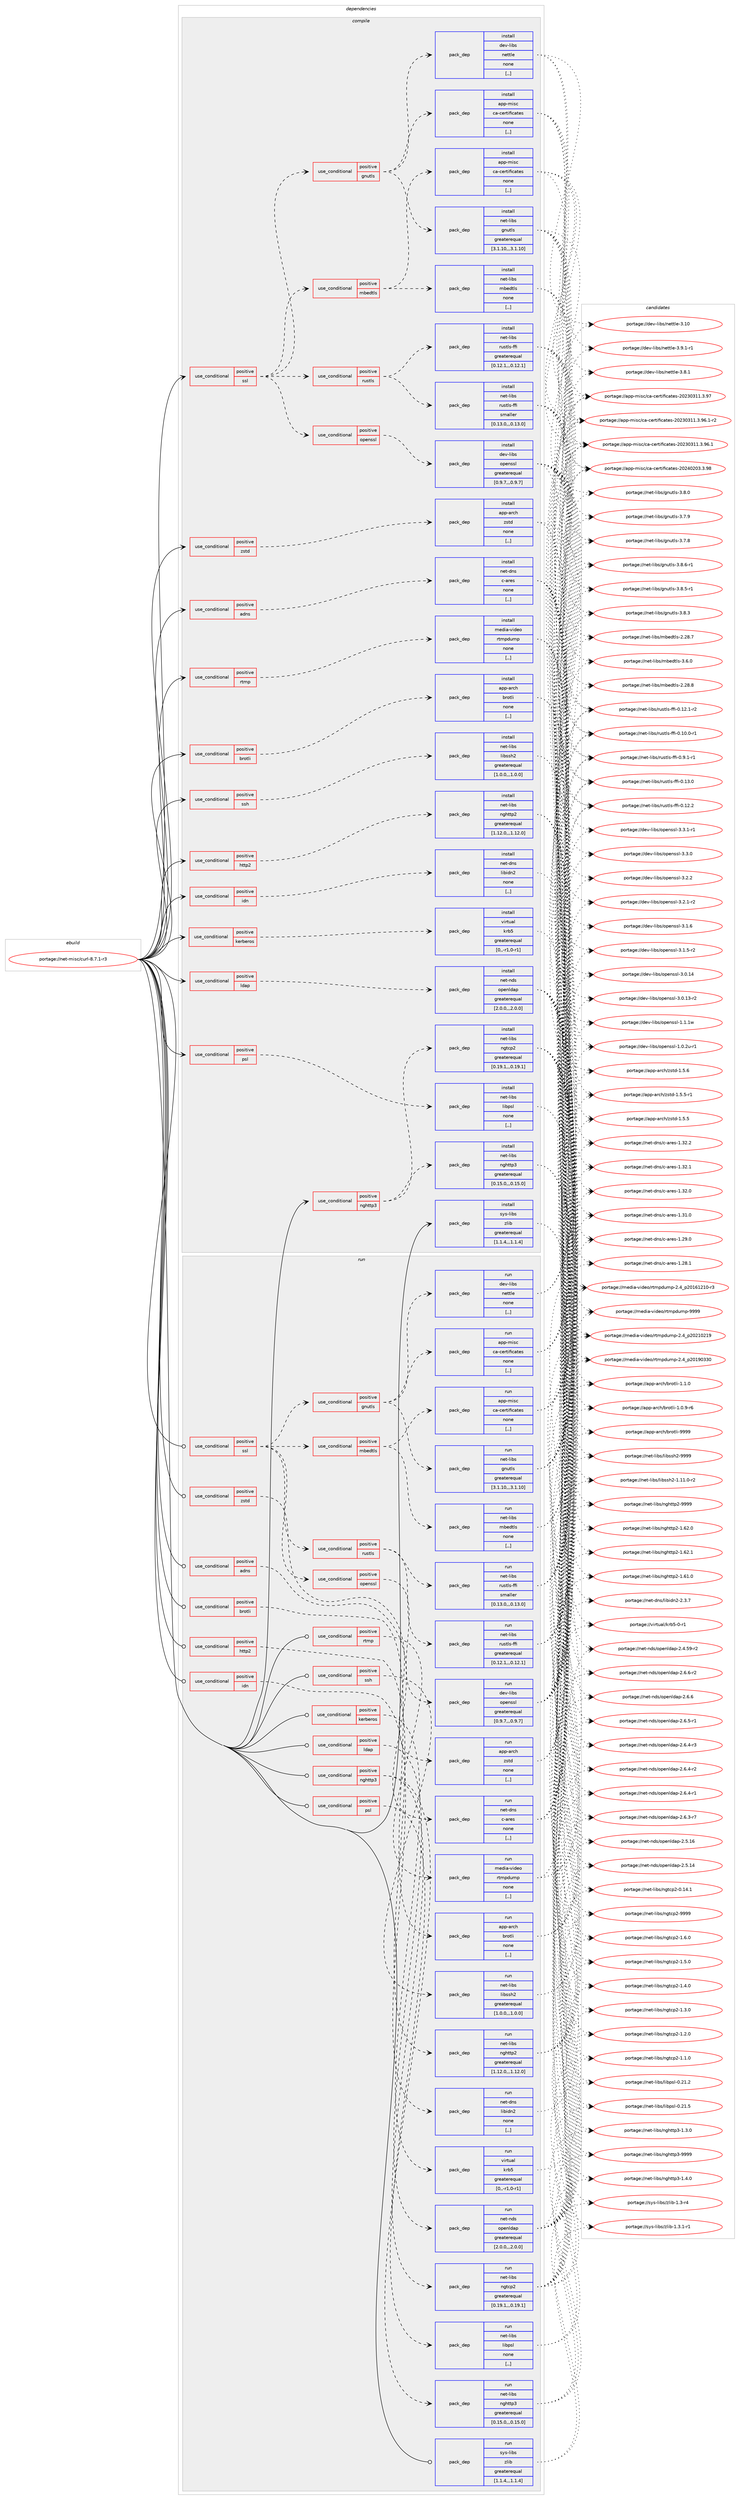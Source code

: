 digraph prolog {

# *************
# Graph options
# *************

newrank=true;
concentrate=true;
compound=true;
graph [rankdir=LR,fontname=Helvetica,fontsize=10,ranksep=1.5];#, ranksep=2.5, nodesep=0.2];
edge  [arrowhead=vee];
node  [fontname=Helvetica,fontsize=10];

# **********
# The ebuild
# **********

subgraph cluster_leftcol {
color=gray;
label=<<i>ebuild</i>>;
id [label="portage://net-misc/curl-8.7.1-r3", color=red, width=4, href="../net-misc/curl-8.7.1-r3.svg"];
}

# ****************
# The dependencies
# ****************

subgraph cluster_midcol {
color=gray;
label=<<i>dependencies</i>>;
subgraph cluster_compile {
fillcolor="#eeeeee";
style=filled;
label=<<i>compile</i>>;
subgraph cond96887 {
dependency368704 [label=<<TABLE BORDER="0" CELLBORDER="1" CELLSPACING="0" CELLPADDING="4"><TR><TD ROWSPAN="3" CELLPADDING="10">use_conditional</TD></TR><TR><TD>positive</TD></TR><TR><TD>adns</TD></TR></TABLE>>, shape=none, color=red];
subgraph pack269157 {
dependency368705 [label=<<TABLE BORDER="0" CELLBORDER="1" CELLSPACING="0" CELLPADDING="4" WIDTH="220"><TR><TD ROWSPAN="6" CELLPADDING="30">pack_dep</TD></TR><TR><TD WIDTH="110">install</TD></TR><TR><TD>net-dns</TD></TR><TR><TD>c-ares</TD></TR><TR><TD>none</TD></TR><TR><TD>[,,]</TD></TR></TABLE>>, shape=none, color=blue];
}
dependency368704:e -> dependency368705:w [weight=20,style="dashed",arrowhead="vee"];
}
id:e -> dependency368704:w [weight=20,style="solid",arrowhead="vee"];
subgraph cond96888 {
dependency368706 [label=<<TABLE BORDER="0" CELLBORDER="1" CELLSPACING="0" CELLPADDING="4"><TR><TD ROWSPAN="3" CELLPADDING="10">use_conditional</TD></TR><TR><TD>positive</TD></TR><TR><TD>brotli</TD></TR></TABLE>>, shape=none, color=red];
subgraph pack269158 {
dependency368707 [label=<<TABLE BORDER="0" CELLBORDER="1" CELLSPACING="0" CELLPADDING="4" WIDTH="220"><TR><TD ROWSPAN="6" CELLPADDING="30">pack_dep</TD></TR><TR><TD WIDTH="110">install</TD></TR><TR><TD>app-arch</TD></TR><TR><TD>brotli</TD></TR><TR><TD>none</TD></TR><TR><TD>[,,]</TD></TR></TABLE>>, shape=none, color=blue];
}
dependency368706:e -> dependency368707:w [weight=20,style="dashed",arrowhead="vee"];
}
id:e -> dependency368706:w [weight=20,style="solid",arrowhead="vee"];
subgraph cond96889 {
dependency368708 [label=<<TABLE BORDER="0" CELLBORDER="1" CELLSPACING="0" CELLPADDING="4"><TR><TD ROWSPAN="3" CELLPADDING="10">use_conditional</TD></TR><TR><TD>positive</TD></TR><TR><TD>http2</TD></TR></TABLE>>, shape=none, color=red];
subgraph pack269159 {
dependency368709 [label=<<TABLE BORDER="0" CELLBORDER="1" CELLSPACING="0" CELLPADDING="4" WIDTH="220"><TR><TD ROWSPAN="6" CELLPADDING="30">pack_dep</TD></TR><TR><TD WIDTH="110">install</TD></TR><TR><TD>net-libs</TD></TR><TR><TD>nghttp2</TD></TR><TR><TD>greaterequal</TD></TR><TR><TD>[1.12.0,,,1.12.0]</TD></TR></TABLE>>, shape=none, color=blue];
}
dependency368708:e -> dependency368709:w [weight=20,style="dashed",arrowhead="vee"];
}
id:e -> dependency368708:w [weight=20,style="solid",arrowhead="vee"];
subgraph cond96890 {
dependency368710 [label=<<TABLE BORDER="0" CELLBORDER="1" CELLSPACING="0" CELLPADDING="4"><TR><TD ROWSPAN="3" CELLPADDING="10">use_conditional</TD></TR><TR><TD>positive</TD></TR><TR><TD>idn</TD></TR></TABLE>>, shape=none, color=red];
subgraph pack269160 {
dependency368711 [label=<<TABLE BORDER="0" CELLBORDER="1" CELLSPACING="0" CELLPADDING="4" WIDTH="220"><TR><TD ROWSPAN="6" CELLPADDING="30">pack_dep</TD></TR><TR><TD WIDTH="110">install</TD></TR><TR><TD>net-dns</TD></TR><TR><TD>libidn2</TD></TR><TR><TD>none</TD></TR><TR><TD>[,,]</TD></TR></TABLE>>, shape=none, color=blue];
}
dependency368710:e -> dependency368711:w [weight=20,style="dashed",arrowhead="vee"];
}
id:e -> dependency368710:w [weight=20,style="solid",arrowhead="vee"];
subgraph cond96891 {
dependency368712 [label=<<TABLE BORDER="0" CELLBORDER="1" CELLSPACING="0" CELLPADDING="4"><TR><TD ROWSPAN="3" CELLPADDING="10">use_conditional</TD></TR><TR><TD>positive</TD></TR><TR><TD>kerberos</TD></TR></TABLE>>, shape=none, color=red];
subgraph pack269161 {
dependency368713 [label=<<TABLE BORDER="0" CELLBORDER="1" CELLSPACING="0" CELLPADDING="4" WIDTH="220"><TR><TD ROWSPAN="6" CELLPADDING="30">pack_dep</TD></TR><TR><TD WIDTH="110">install</TD></TR><TR><TD>virtual</TD></TR><TR><TD>krb5</TD></TR><TR><TD>greaterequal</TD></TR><TR><TD>[0,,-r1,0-r1]</TD></TR></TABLE>>, shape=none, color=blue];
}
dependency368712:e -> dependency368713:w [weight=20,style="dashed",arrowhead="vee"];
}
id:e -> dependency368712:w [weight=20,style="solid",arrowhead="vee"];
subgraph cond96892 {
dependency368714 [label=<<TABLE BORDER="0" CELLBORDER="1" CELLSPACING="0" CELLPADDING="4"><TR><TD ROWSPAN="3" CELLPADDING="10">use_conditional</TD></TR><TR><TD>positive</TD></TR><TR><TD>ldap</TD></TR></TABLE>>, shape=none, color=red];
subgraph pack269162 {
dependency368715 [label=<<TABLE BORDER="0" CELLBORDER="1" CELLSPACING="0" CELLPADDING="4" WIDTH="220"><TR><TD ROWSPAN="6" CELLPADDING="30">pack_dep</TD></TR><TR><TD WIDTH="110">install</TD></TR><TR><TD>net-nds</TD></TR><TR><TD>openldap</TD></TR><TR><TD>greaterequal</TD></TR><TR><TD>[2.0.0,,,2.0.0]</TD></TR></TABLE>>, shape=none, color=blue];
}
dependency368714:e -> dependency368715:w [weight=20,style="dashed",arrowhead="vee"];
}
id:e -> dependency368714:w [weight=20,style="solid",arrowhead="vee"];
subgraph cond96893 {
dependency368716 [label=<<TABLE BORDER="0" CELLBORDER="1" CELLSPACING="0" CELLPADDING="4"><TR><TD ROWSPAN="3" CELLPADDING="10">use_conditional</TD></TR><TR><TD>positive</TD></TR><TR><TD>nghttp3</TD></TR></TABLE>>, shape=none, color=red];
subgraph pack269163 {
dependency368717 [label=<<TABLE BORDER="0" CELLBORDER="1" CELLSPACING="0" CELLPADDING="4" WIDTH="220"><TR><TD ROWSPAN="6" CELLPADDING="30">pack_dep</TD></TR><TR><TD WIDTH="110">install</TD></TR><TR><TD>net-libs</TD></TR><TR><TD>nghttp3</TD></TR><TR><TD>greaterequal</TD></TR><TR><TD>[0.15.0,,,0.15.0]</TD></TR></TABLE>>, shape=none, color=blue];
}
dependency368716:e -> dependency368717:w [weight=20,style="dashed",arrowhead="vee"];
subgraph pack269164 {
dependency368718 [label=<<TABLE BORDER="0" CELLBORDER="1" CELLSPACING="0" CELLPADDING="4" WIDTH="220"><TR><TD ROWSPAN="6" CELLPADDING="30">pack_dep</TD></TR><TR><TD WIDTH="110">install</TD></TR><TR><TD>net-libs</TD></TR><TR><TD>ngtcp2</TD></TR><TR><TD>greaterequal</TD></TR><TR><TD>[0.19.1,,,0.19.1]</TD></TR></TABLE>>, shape=none, color=blue];
}
dependency368716:e -> dependency368718:w [weight=20,style="dashed",arrowhead="vee"];
}
id:e -> dependency368716:w [weight=20,style="solid",arrowhead="vee"];
subgraph cond96894 {
dependency368719 [label=<<TABLE BORDER="0" CELLBORDER="1" CELLSPACING="0" CELLPADDING="4"><TR><TD ROWSPAN="3" CELLPADDING="10">use_conditional</TD></TR><TR><TD>positive</TD></TR><TR><TD>psl</TD></TR></TABLE>>, shape=none, color=red];
subgraph pack269165 {
dependency368720 [label=<<TABLE BORDER="0" CELLBORDER="1" CELLSPACING="0" CELLPADDING="4" WIDTH="220"><TR><TD ROWSPAN="6" CELLPADDING="30">pack_dep</TD></TR><TR><TD WIDTH="110">install</TD></TR><TR><TD>net-libs</TD></TR><TR><TD>libpsl</TD></TR><TR><TD>none</TD></TR><TR><TD>[,,]</TD></TR></TABLE>>, shape=none, color=blue];
}
dependency368719:e -> dependency368720:w [weight=20,style="dashed",arrowhead="vee"];
}
id:e -> dependency368719:w [weight=20,style="solid",arrowhead="vee"];
subgraph cond96895 {
dependency368721 [label=<<TABLE BORDER="0" CELLBORDER="1" CELLSPACING="0" CELLPADDING="4"><TR><TD ROWSPAN="3" CELLPADDING="10">use_conditional</TD></TR><TR><TD>positive</TD></TR><TR><TD>rtmp</TD></TR></TABLE>>, shape=none, color=red];
subgraph pack269166 {
dependency368722 [label=<<TABLE BORDER="0" CELLBORDER="1" CELLSPACING="0" CELLPADDING="4" WIDTH="220"><TR><TD ROWSPAN="6" CELLPADDING="30">pack_dep</TD></TR><TR><TD WIDTH="110">install</TD></TR><TR><TD>media-video</TD></TR><TR><TD>rtmpdump</TD></TR><TR><TD>none</TD></TR><TR><TD>[,,]</TD></TR></TABLE>>, shape=none, color=blue];
}
dependency368721:e -> dependency368722:w [weight=20,style="dashed",arrowhead="vee"];
}
id:e -> dependency368721:w [weight=20,style="solid",arrowhead="vee"];
subgraph cond96896 {
dependency368723 [label=<<TABLE BORDER="0" CELLBORDER="1" CELLSPACING="0" CELLPADDING="4"><TR><TD ROWSPAN="3" CELLPADDING="10">use_conditional</TD></TR><TR><TD>positive</TD></TR><TR><TD>ssh</TD></TR></TABLE>>, shape=none, color=red];
subgraph pack269167 {
dependency368724 [label=<<TABLE BORDER="0" CELLBORDER="1" CELLSPACING="0" CELLPADDING="4" WIDTH="220"><TR><TD ROWSPAN="6" CELLPADDING="30">pack_dep</TD></TR><TR><TD WIDTH="110">install</TD></TR><TR><TD>net-libs</TD></TR><TR><TD>libssh2</TD></TR><TR><TD>greaterequal</TD></TR><TR><TD>[1.0.0,,,1.0.0]</TD></TR></TABLE>>, shape=none, color=blue];
}
dependency368723:e -> dependency368724:w [weight=20,style="dashed",arrowhead="vee"];
}
id:e -> dependency368723:w [weight=20,style="solid",arrowhead="vee"];
subgraph cond96897 {
dependency368725 [label=<<TABLE BORDER="0" CELLBORDER="1" CELLSPACING="0" CELLPADDING="4"><TR><TD ROWSPAN="3" CELLPADDING="10">use_conditional</TD></TR><TR><TD>positive</TD></TR><TR><TD>ssl</TD></TR></TABLE>>, shape=none, color=red];
subgraph cond96898 {
dependency368726 [label=<<TABLE BORDER="0" CELLBORDER="1" CELLSPACING="0" CELLPADDING="4"><TR><TD ROWSPAN="3" CELLPADDING="10">use_conditional</TD></TR><TR><TD>positive</TD></TR><TR><TD>gnutls</TD></TR></TABLE>>, shape=none, color=red];
subgraph pack269168 {
dependency368727 [label=<<TABLE BORDER="0" CELLBORDER="1" CELLSPACING="0" CELLPADDING="4" WIDTH="220"><TR><TD ROWSPAN="6" CELLPADDING="30">pack_dep</TD></TR><TR><TD WIDTH="110">install</TD></TR><TR><TD>app-misc</TD></TR><TR><TD>ca-certificates</TD></TR><TR><TD>none</TD></TR><TR><TD>[,,]</TD></TR></TABLE>>, shape=none, color=blue];
}
dependency368726:e -> dependency368727:w [weight=20,style="dashed",arrowhead="vee"];
subgraph pack269169 {
dependency368728 [label=<<TABLE BORDER="0" CELLBORDER="1" CELLSPACING="0" CELLPADDING="4" WIDTH="220"><TR><TD ROWSPAN="6" CELLPADDING="30">pack_dep</TD></TR><TR><TD WIDTH="110">install</TD></TR><TR><TD>net-libs</TD></TR><TR><TD>gnutls</TD></TR><TR><TD>greaterequal</TD></TR><TR><TD>[3.1.10,,,3.1.10]</TD></TR></TABLE>>, shape=none, color=blue];
}
dependency368726:e -> dependency368728:w [weight=20,style="dashed",arrowhead="vee"];
subgraph pack269170 {
dependency368729 [label=<<TABLE BORDER="0" CELLBORDER="1" CELLSPACING="0" CELLPADDING="4" WIDTH="220"><TR><TD ROWSPAN="6" CELLPADDING="30">pack_dep</TD></TR><TR><TD WIDTH="110">install</TD></TR><TR><TD>dev-libs</TD></TR><TR><TD>nettle</TD></TR><TR><TD>none</TD></TR><TR><TD>[,,]</TD></TR></TABLE>>, shape=none, color=blue];
}
dependency368726:e -> dependency368729:w [weight=20,style="dashed",arrowhead="vee"];
}
dependency368725:e -> dependency368726:w [weight=20,style="dashed",arrowhead="vee"];
subgraph cond96899 {
dependency368730 [label=<<TABLE BORDER="0" CELLBORDER="1" CELLSPACING="0" CELLPADDING="4"><TR><TD ROWSPAN="3" CELLPADDING="10">use_conditional</TD></TR><TR><TD>positive</TD></TR><TR><TD>mbedtls</TD></TR></TABLE>>, shape=none, color=red];
subgraph pack269171 {
dependency368731 [label=<<TABLE BORDER="0" CELLBORDER="1" CELLSPACING="0" CELLPADDING="4" WIDTH="220"><TR><TD ROWSPAN="6" CELLPADDING="30">pack_dep</TD></TR><TR><TD WIDTH="110">install</TD></TR><TR><TD>app-misc</TD></TR><TR><TD>ca-certificates</TD></TR><TR><TD>none</TD></TR><TR><TD>[,,]</TD></TR></TABLE>>, shape=none, color=blue];
}
dependency368730:e -> dependency368731:w [weight=20,style="dashed",arrowhead="vee"];
subgraph pack269172 {
dependency368732 [label=<<TABLE BORDER="0" CELLBORDER="1" CELLSPACING="0" CELLPADDING="4" WIDTH="220"><TR><TD ROWSPAN="6" CELLPADDING="30">pack_dep</TD></TR><TR><TD WIDTH="110">install</TD></TR><TR><TD>net-libs</TD></TR><TR><TD>mbedtls</TD></TR><TR><TD>none</TD></TR><TR><TD>[,,]</TD></TR></TABLE>>, shape=none, color=blue];
}
dependency368730:e -> dependency368732:w [weight=20,style="dashed",arrowhead="vee"];
}
dependency368725:e -> dependency368730:w [weight=20,style="dashed",arrowhead="vee"];
subgraph cond96900 {
dependency368733 [label=<<TABLE BORDER="0" CELLBORDER="1" CELLSPACING="0" CELLPADDING="4"><TR><TD ROWSPAN="3" CELLPADDING="10">use_conditional</TD></TR><TR><TD>positive</TD></TR><TR><TD>openssl</TD></TR></TABLE>>, shape=none, color=red];
subgraph pack269173 {
dependency368734 [label=<<TABLE BORDER="0" CELLBORDER="1" CELLSPACING="0" CELLPADDING="4" WIDTH="220"><TR><TD ROWSPAN="6" CELLPADDING="30">pack_dep</TD></TR><TR><TD WIDTH="110">install</TD></TR><TR><TD>dev-libs</TD></TR><TR><TD>openssl</TD></TR><TR><TD>greaterequal</TD></TR><TR><TD>[0.9.7,,,0.9.7]</TD></TR></TABLE>>, shape=none, color=blue];
}
dependency368733:e -> dependency368734:w [weight=20,style="dashed",arrowhead="vee"];
}
dependency368725:e -> dependency368733:w [weight=20,style="dashed",arrowhead="vee"];
subgraph cond96901 {
dependency368735 [label=<<TABLE BORDER="0" CELLBORDER="1" CELLSPACING="0" CELLPADDING="4"><TR><TD ROWSPAN="3" CELLPADDING="10">use_conditional</TD></TR><TR><TD>positive</TD></TR><TR><TD>rustls</TD></TR></TABLE>>, shape=none, color=red];
subgraph pack269174 {
dependency368736 [label=<<TABLE BORDER="0" CELLBORDER="1" CELLSPACING="0" CELLPADDING="4" WIDTH="220"><TR><TD ROWSPAN="6" CELLPADDING="30">pack_dep</TD></TR><TR><TD WIDTH="110">install</TD></TR><TR><TD>net-libs</TD></TR><TR><TD>rustls-ffi</TD></TR><TR><TD>greaterequal</TD></TR><TR><TD>[0.12.1,,,0.12.1]</TD></TR></TABLE>>, shape=none, color=blue];
}
dependency368735:e -> dependency368736:w [weight=20,style="dashed",arrowhead="vee"];
subgraph pack269175 {
dependency368737 [label=<<TABLE BORDER="0" CELLBORDER="1" CELLSPACING="0" CELLPADDING="4" WIDTH="220"><TR><TD ROWSPAN="6" CELLPADDING="30">pack_dep</TD></TR><TR><TD WIDTH="110">install</TD></TR><TR><TD>net-libs</TD></TR><TR><TD>rustls-ffi</TD></TR><TR><TD>smaller</TD></TR><TR><TD>[0.13.0,,,0.13.0]</TD></TR></TABLE>>, shape=none, color=blue];
}
dependency368735:e -> dependency368737:w [weight=20,style="dashed",arrowhead="vee"];
}
dependency368725:e -> dependency368735:w [weight=20,style="dashed",arrowhead="vee"];
}
id:e -> dependency368725:w [weight=20,style="solid",arrowhead="vee"];
subgraph cond96902 {
dependency368738 [label=<<TABLE BORDER="0" CELLBORDER="1" CELLSPACING="0" CELLPADDING="4"><TR><TD ROWSPAN="3" CELLPADDING="10">use_conditional</TD></TR><TR><TD>positive</TD></TR><TR><TD>zstd</TD></TR></TABLE>>, shape=none, color=red];
subgraph pack269176 {
dependency368739 [label=<<TABLE BORDER="0" CELLBORDER="1" CELLSPACING="0" CELLPADDING="4" WIDTH="220"><TR><TD ROWSPAN="6" CELLPADDING="30">pack_dep</TD></TR><TR><TD WIDTH="110">install</TD></TR><TR><TD>app-arch</TD></TR><TR><TD>zstd</TD></TR><TR><TD>none</TD></TR><TR><TD>[,,]</TD></TR></TABLE>>, shape=none, color=blue];
}
dependency368738:e -> dependency368739:w [weight=20,style="dashed",arrowhead="vee"];
}
id:e -> dependency368738:w [weight=20,style="solid",arrowhead="vee"];
subgraph pack269177 {
dependency368740 [label=<<TABLE BORDER="0" CELLBORDER="1" CELLSPACING="0" CELLPADDING="4" WIDTH="220"><TR><TD ROWSPAN="6" CELLPADDING="30">pack_dep</TD></TR><TR><TD WIDTH="110">install</TD></TR><TR><TD>sys-libs</TD></TR><TR><TD>zlib</TD></TR><TR><TD>greaterequal</TD></TR><TR><TD>[1.1.4,,,1.1.4]</TD></TR></TABLE>>, shape=none, color=blue];
}
id:e -> dependency368740:w [weight=20,style="solid",arrowhead="vee"];
}
subgraph cluster_compileandrun {
fillcolor="#eeeeee";
style=filled;
label=<<i>compile and run</i>>;
}
subgraph cluster_run {
fillcolor="#eeeeee";
style=filled;
label=<<i>run</i>>;
subgraph cond96903 {
dependency368741 [label=<<TABLE BORDER="0" CELLBORDER="1" CELLSPACING="0" CELLPADDING="4"><TR><TD ROWSPAN="3" CELLPADDING="10">use_conditional</TD></TR><TR><TD>positive</TD></TR><TR><TD>adns</TD></TR></TABLE>>, shape=none, color=red];
subgraph pack269178 {
dependency368742 [label=<<TABLE BORDER="0" CELLBORDER="1" CELLSPACING="0" CELLPADDING="4" WIDTH="220"><TR><TD ROWSPAN="6" CELLPADDING="30">pack_dep</TD></TR><TR><TD WIDTH="110">run</TD></TR><TR><TD>net-dns</TD></TR><TR><TD>c-ares</TD></TR><TR><TD>none</TD></TR><TR><TD>[,,]</TD></TR></TABLE>>, shape=none, color=blue];
}
dependency368741:e -> dependency368742:w [weight=20,style="dashed",arrowhead="vee"];
}
id:e -> dependency368741:w [weight=20,style="solid",arrowhead="odot"];
subgraph cond96904 {
dependency368743 [label=<<TABLE BORDER="0" CELLBORDER="1" CELLSPACING="0" CELLPADDING="4"><TR><TD ROWSPAN="3" CELLPADDING="10">use_conditional</TD></TR><TR><TD>positive</TD></TR><TR><TD>brotli</TD></TR></TABLE>>, shape=none, color=red];
subgraph pack269179 {
dependency368744 [label=<<TABLE BORDER="0" CELLBORDER="1" CELLSPACING="0" CELLPADDING="4" WIDTH="220"><TR><TD ROWSPAN="6" CELLPADDING="30">pack_dep</TD></TR><TR><TD WIDTH="110">run</TD></TR><TR><TD>app-arch</TD></TR><TR><TD>brotli</TD></TR><TR><TD>none</TD></TR><TR><TD>[,,]</TD></TR></TABLE>>, shape=none, color=blue];
}
dependency368743:e -> dependency368744:w [weight=20,style="dashed",arrowhead="vee"];
}
id:e -> dependency368743:w [weight=20,style="solid",arrowhead="odot"];
subgraph cond96905 {
dependency368745 [label=<<TABLE BORDER="0" CELLBORDER="1" CELLSPACING="0" CELLPADDING="4"><TR><TD ROWSPAN="3" CELLPADDING="10">use_conditional</TD></TR><TR><TD>positive</TD></TR><TR><TD>http2</TD></TR></TABLE>>, shape=none, color=red];
subgraph pack269180 {
dependency368746 [label=<<TABLE BORDER="0" CELLBORDER="1" CELLSPACING="0" CELLPADDING="4" WIDTH="220"><TR><TD ROWSPAN="6" CELLPADDING="30">pack_dep</TD></TR><TR><TD WIDTH="110">run</TD></TR><TR><TD>net-libs</TD></TR><TR><TD>nghttp2</TD></TR><TR><TD>greaterequal</TD></TR><TR><TD>[1.12.0,,,1.12.0]</TD></TR></TABLE>>, shape=none, color=blue];
}
dependency368745:e -> dependency368746:w [weight=20,style="dashed",arrowhead="vee"];
}
id:e -> dependency368745:w [weight=20,style="solid",arrowhead="odot"];
subgraph cond96906 {
dependency368747 [label=<<TABLE BORDER="0" CELLBORDER="1" CELLSPACING="0" CELLPADDING="4"><TR><TD ROWSPAN="3" CELLPADDING="10">use_conditional</TD></TR><TR><TD>positive</TD></TR><TR><TD>idn</TD></TR></TABLE>>, shape=none, color=red];
subgraph pack269181 {
dependency368748 [label=<<TABLE BORDER="0" CELLBORDER="1" CELLSPACING="0" CELLPADDING="4" WIDTH="220"><TR><TD ROWSPAN="6" CELLPADDING="30">pack_dep</TD></TR><TR><TD WIDTH="110">run</TD></TR><TR><TD>net-dns</TD></TR><TR><TD>libidn2</TD></TR><TR><TD>none</TD></TR><TR><TD>[,,]</TD></TR></TABLE>>, shape=none, color=blue];
}
dependency368747:e -> dependency368748:w [weight=20,style="dashed",arrowhead="vee"];
}
id:e -> dependency368747:w [weight=20,style="solid",arrowhead="odot"];
subgraph cond96907 {
dependency368749 [label=<<TABLE BORDER="0" CELLBORDER="1" CELLSPACING="0" CELLPADDING="4"><TR><TD ROWSPAN="3" CELLPADDING="10">use_conditional</TD></TR><TR><TD>positive</TD></TR><TR><TD>kerberos</TD></TR></TABLE>>, shape=none, color=red];
subgraph pack269182 {
dependency368750 [label=<<TABLE BORDER="0" CELLBORDER="1" CELLSPACING="0" CELLPADDING="4" WIDTH="220"><TR><TD ROWSPAN="6" CELLPADDING="30">pack_dep</TD></TR><TR><TD WIDTH="110">run</TD></TR><TR><TD>virtual</TD></TR><TR><TD>krb5</TD></TR><TR><TD>greaterequal</TD></TR><TR><TD>[0,,-r1,0-r1]</TD></TR></TABLE>>, shape=none, color=blue];
}
dependency368749:e -> dependency368750:w [weight=20,style="dashed",arrowhead="vee"];
}
id:e -> dependency368749:w [weight=20,style="solid",arrowhead="odot"];
subgraph cond96908 {
dependency368751 [label=<<TABLE BORDER="0" CELLBORDER="1" CELLSPACING="0" CELLPADDING="4"><TR><TD ROWSPAN="3" CELLPADDING="10">use_conditional</TD></TR><TR><TD>positive</TD></TR><TR><TD>ldap</TD></TR></TABLE>>, shape=none, color=red];
subgraph pack269183 {
dependency368752 [label=<<TABLE BORDER="0" CELLBORDER="1" CELLSPACING="0" CELLPADDING="4" WIDTH="220"><TR><TD ROWSPAN="6" CELLPADDING="30">pack_dep</TD></TR><TR><TD WIDTH="110">run</TD></TR><TR><TD>net-nds</TD></TR><TR><TD>openldap</TD></TR><TR><TD>greaterequal</TD></TR><TR><TD>[2.0.0,,,2.0.0]</TD></TR></TABLE>>, shape=none, color=blue];
}
dependency368751:e -> dependency368752:w [weight=20,style="dashed",arrowhead="vee"];
}
id:e -> dependency368751:w [weight=20,style="solid",arrowhead="odot"];
subgraph cond96909 {
dependency368753 [label=<<TABLE BORDER="0" CELLBORDER="1" CELLSPACING="0" CELLPADDING="4"><TR><TD ROWSPAN="3" CELLPADDING="10">use_conditional</TD></TR><TR><TD>positive</TD></TR><TR><TD>nghttp3</TD></TR></TABLE>>, shape=none, color=red];
subgraph pack269184 {
dependency368754 [label=<<TABLE BORDER="0" CELLBORDER="1" CELLSPACING="0" CELLPADDING="4" WIDTH="220"><TR><TD ROWSPAN="6" CELLPADDING="30">pack_dep</TD></TR><TR><TD WIDTH="110">run</TD></TR><TR><TD>net-libs</TD></TR><TR><TD>nghttp3</TD></TR><TR><TD>greaterequal</TD></TR><TR><TD>[0.15.0,,,0.15.0]</TD></TR></TABLE>>, shape=none, color=blue];
}
dependency368753:e -> dependency368754:w [weight=20,style="dashed",arrowhead="vee"];
subgraph pack269185 {
dependency368755 [label=<<TABLE BORDER="0" CELLBORDER="1" CELLSPACING="0" CELLPADDING="4" WIDTH="220"><TR><TD ROWSPAN="6" CELLPADDING="30">pack_dep</TD></TR><TR><TD WIDTH="110">run</TD></TR><TR><TD>net-libs</TD></TR><TR><TD>ngtcp2</TD></TR><TR><TD>greaterequal</TD></TR><TR><TD>[0.19.1,,,0.19.1]</TD></TR></TABLE>>, shape=none, color=blue];
}
dependency368753:e -> dependency368755:w [weight=20,style="dashed",arrowhead="vee"];
}
id:e -> dependency368753:w [weight=20,style="solid",arrowhead="odot"];
subgraph cond96910 {
dependency368756 [label=<<TABLE BORDER="0" CELLBORDER="1" CELLSPACING="0" CELLPADDING="4"><TR><TD ROWSPAN="3" CELLPADDING="10">use_conditional</TD></TR><TR><TD>positive</TD></TR><TR><TD>psl</TD></TR></TABLE>>, shape=none, color=red];
subgraph pack269186 {
dependency368757 [label=<<TABLE BORDER="0" CELLBORDER="1" CELLSPACING="0" CELLPADDING="4" WIDTH="220"><TR><TD ROWSPAN="6" CELLPADDING="30">pack_dep</TD></TR><TR><TD WIDTH="110">run</TD></TR><TR><TD>net-libs</TD></TR><TR><TD>libpsl</TD></TR><TR><TD>none</TD></TR><TR><TD>[,,]</TD></TR></TABLE>>, shape=none, color=blue];
}
dependency368756:e -> dependency368757:w [weight=20,style="dashed",arrowhead="vee"];
}
id:e -> dependency368756:w [weight=20,style="solid",arrowhead="odot"];
subgraph cond96911 {
dependency368758 [label=<<TABLE BORDER="0" CELLBORDER="1" CELLSPACING="0" CELLPADDING="4"><TR><TD ROWSPAN="3" CELLPADDING="10">use_conditional</TD></TR><TR><TD>positive</TD></TR><TR><TD>rtmp</TD></TR></TABLE>>, shape=none, color=red];
subgraph pack269187 {
dependency368759 [label=<<TABLE BORDER="0" CELLBORDER="1" CELLSPACING="0" CELLPADDING="4" WIDTH="220"><TR><TD ROWSPAN="6" CELLPADDING="30">pack_dep</TD></TR><TR><TD WIDTH="110">run</TD></TR><TR><TD>media-video</TD></TR><TR><TD>rtmpdump</TD></TR><TR><TD>none</TD></TR><TR><TD>[,,]</TD></TR></TABLE>>, shape=none, color=blue];
}
dependency368758:e -> dependency368759:w [weight=20,style="dashed",arrowhead="vee"];
}
id:e -> dependency368758:w [weight=20,style="solid",arrowhead="odot"];
subgraph cond96912 {
dependency368760 [label=<<TABLE BORDER="0" CELLBORDER="1" CELLSPACING="0" CELLPADDING="4"><TR><TD ROWSPAN="3" CELLPADDING="10">use_conditional</TD></TR><TR><TD>positive</TD></TR><TR><TD>ssh</TD></TR></TABLE>>, shape=none, color=red];
subgraph pack269188 {
dependency368761 [label=<<TABLE BORDER="0" CELLBORDER="1" CELLSPACING="0" CELLPADDING="4" WIDTH="220"><TR><TD ROWSPAN="6" CELLPADDING="30">pack_dep</TD></TR><TR><TD WIDTH="110">run</TD></TR><TR><TD>net-libs</TD></TR><TR><TD>libssh2</TD></TR><TR><TD>greaterequal</TD></TR><TR><TD>[1.0.0,,,1.0.0]</TD></TR></TABLE>>, shape=none, color=blue];
}
dependency368760:e -> dependency368761:w [weight=20,style="dashed",arrowhead="vee"];
}
id:e -> dependency368760:w [weight=20,style="solid",arrowhead="odot"];
subgraph cond96913 {
dependency368762 [label=<<TABLE BORDER="0" CELLBORDER="1" CELLSPACING="0" CELLPADDING="4"><TR><TD ROWSPAN="3" CELLPADDING="10">use_conditional</TD></TR><TR><TD>positive</TD></TR><TR><TD>ssl</TD></TR></TABLE>>, shape=none, color=red];
subgraph cond96914 {
dependency368763 [label=<<TABLE BORDER="0" CELLBORDER="1" CELLSPACING="0" CELLPADDING="4"><TR><TD ROWSPAN="3" CELLPADDING="10">use_conditional</TD></TR><TR><TD>positive</TD></TR><TR><TD>gnutls</TD></TR></TABLE>>, shape=none, color=red];
subgraph pack269189 {
dependency368764 [label=<<TABLE BORDER="0" CELLBORDER="1" CELLSPACING="0" CELLPADDING="4" WIDTH="220"><TR><TD ROWSPAN="6" CELLPADDING="30">pack_dep</TD></TR><TR><TD WIDTH="110">run</TD></TR><TR><TD>app-misc</TD></TR><TR><TD>ca-certificates</TD></TR><TR><TD>none</TD></TR><TR><TD>[,,]</TD></TR></TABLE>>, shape=none, color=blue];
}
dependency368763:e -> dependency368764:w [weight=20,style="dashed",arrowhead="vee"];
subgraph pack269190 {
dependency368765 [label=<<TABLE BORDER="0" CELLBORDER="1" CELLSPACING="0" CELLPADDING="4" WIDTH="220"><TR><TD ROWSPAN="6" CELLPADDING="30">pack_dep</TD></TR><TR><TD WIDTH="110">run</TD></TR><TR><TD>net-libs</TD></TR><TR><TD>gnutls</TD></TR><TR><TD>greaterequal</TD></TR><TR><TD>[3.1.10,,,3.1.10]</TD></TR></TABLE>>, shape=none, color=blue];
}
dependency368763:e -> dependency368765:w [weight=20,style="dashed",arrowhead="vee"];
subgraph pack269191 {
dependency368766 [label=<<TABLE BORDER="0" CELLBORDER="1" CELLSPACING="0" CELLPADDING="4" WIDTH="220"><TR><TD ROWSPAN="6" CELLPADDING="30">pack_dep</TD></TR><TR><TD WIDTH="110">run</TD></TR><TR><TD>dev-libs</TD></TR><TR><TD>nettle</TD></TR><TR><TD>none</TD></TR><TR><TD>[,,]</TD></TR></TABLE>>, shape=none, color=blue];
}
dependency368763:e -> dependency368766:w [weight=20,style="dashed",arrowhead="vee"];
}
dependency368762:e -> dependency368763:w [weight=20,style="dashed",arrowhead="vee"];
subgraph cond96915 {
dependency368767 [label=<<TABLE BORDER="0" CELLBORDER="1" CELLSPACING="0" CELLPADDING="4"><TR><TD ROWSPAN="3" CELLPADDING="10">use_conditional</TD></TR><TR><TD>positive</TD></TR><TR><TD>mbedtls</TD></TR></TABLE>>, shape=none, color=red];
subgraph pack269192 {
dependency368768 [label=<<TABLE BORDER="0" CELLBORDER="1" CELLSPACING="0" CELLPADDING="4" WIDTH="220"><TR><TD ROWSPAN="6" CELLPADDING="30">pack_dep</TD></TR><TR><TD WIDTH="110">run</TD></TR><TR><TD>app-misc</TD></TR><TR><TD>ca-certificates</TD></TR><TR><TD>none</TD></TR><TR><TD>[,,]</TD></TR></TABLE>>, shape=none, color=blue];
}
dependency368767:e -> dependency368768:w [weight=20,style="dashed",arrowhead="vee"];
subgraph pack269193 {
dependency368769 [label=<<TABLE BORDER="0" CELLBORDER="1" CELLSPACING="0" CELLPADDING="4" WIDTH="220"><TR><TD ROWSPAN="6" CELLPADDING="30">pack_dep</TD></TR><TR><TD WIDTH="110">run</TD></TR><TR><TD>net-libs</TD></TR><TR><TD>mbedtls</TD></TR><TR><TD>none</TD></TR><TR><TD>[,,]</TD></TR></TABLE>>, shape=none, color=blue];
}
dependency368767:e -> dependency368769:w [weight=20,style="dashed",arrowhead="vee"];
}
dependency368762:e -> dependency368767:w [weight=20,style="dashed",arrowhead="vee"];
subgraph cond96916 {
dependency368770 [label=<<TABLE BORDER="0" CELLBORDER="1" CELLSPACING="0" CELLPADDING="4"><TR><TD ROWSPAN="3" CELLPADDING="10">use_conditional</TD></TR><TR><TD>positive</TD></TR><TR><TD>openssl</TD></TR></TABLE>>, shape=none, color=red];
subgraph pack269194 {
dependency368771 [label=<<TABLE BORDER="0" CELLBORDER="1" CELLSPACING="0" CELLPADDING="4" WIDTH="220"><TR><TD ROWSPAN="6" CELLPADDING="30">pack_dep</TD></TR><TR><TD WIDTH="110">run</TD></TR><TR><TD>dev-libs</TD></TR><TR><TD>openssl</TD></TR><TR><TD>greaterequal</TD></TR><TR><TD>[0.9.7,,,0.9.7]</TD></TR></TABLE>>, shape=none, color=blue];
}
dependency368770:e -> dependency368771:w [weight=20,style="dashed",arrowhead="vee"];
}
dependency368762:e -> dependency368770:w [weight=20,style="dashed",arrowhead="vee"];
subgraph cond96917 {
dependency368772 [label=<<TABLE BORDER="0" CELLBORDER="1" CELLSPACING="0" CELLPADDING="4"><TR><TD ROWSPAN="3" CELLPADDING="10">use_conditional</TD></TR><TR><TD>positive</TD></TR><TR><TD>rustls</TD></TR></TABLE>>, shape=none, color=red];
subgraph pack269195 {
dependency368773 [label=<<TABLE BORDER="0" CELLBORDER="1" CELLSPACING="0" CELLPADDING="4" WIDTH="220"><TR><TD ROWSPAN="6" CELLPADDING="30">pack_dep</TD></TR><TR><TD WIDTH="110">run</TD></TR><TR><TD>net-libs</TD></TR><TR><TD>rustls-ffi</TD></TR><TR><TD>greaterequal</TD></TR><TR><TD>[0.12.1,,,0.12.1]</TD></TR></TABLE>>, shape=none, color=blue];
}
dependency368772:e -> dependency368773:w [weight=20,style="dashed",arrowhead="vee"];
subgraph pack269196 {
dependency368774 [label=<<TABLE BORDER="0" CELLBORDER="1" CELLSPACING="0" CELLPADDING="4" WIDTH="220"><TR><TD ROWSPAN="6" CELLPADDING="30">pack_dep</TD></TR><TR><TD WIDTH="110">run</TD></TR><TR><TD>net-libs</TD></TR><TR><TD>rustls-ffi</TD></TR><TR><TD>smaller</TD></TR><TR><TD>[0.13.0,,,0.13.0]</TD></TR></TABLE>>, shape=none, color=blue];
}
dependency368772:e -> dependency368774:w [weight=20,style="dashed",arrowhead="vee"];
}
dependency368762:e -> dependency368772:w [weight=20,style="dashed",arrowhead="vee"];
}
id:e -> dependency368762:w [weight=20,style="solid",arrowhead="odot"];
subgraph cond96918 {
dependency368775 [label=<<TABLE BORDER="0" CELLBORDER="1" CELLSPACING="0" CELLPADDING="4"><TR><TD ROWSPAN="3" CELLPADDING="10">use_conditional</TD></TR><TR><TD>positive</TD></TR><TR><TD>zstd</TD></TR></TABLE>>, shape=none, color=red];
subgraph pack269197 {
dependency368776 [label=<<TABLE BORDER="0" CELLBORDER="1" CELLSPACING="0" CELLPADDING="4" WIDTH="220"><TR><TD ROWSPAN="6" CELLPADDING="30">pack_dep</TD></TR><TR><TD WIDTH="110">run</TD></TR><TR><TD>app-arch</TD></TR><TR><TD>zstd</TD></TR><TR><TD>none</TD></TR><TR><TD>[,,]</TD></TR></TABLE>>, shape=none, color=blue];
}
dependency368775:e -> dependency368776:w [weight=20,style="dashed",arrowhead="vee"];
}
id:e -> dependency368775:w [weight=20,style="solid",arrowhead="odot"];
subgraph pack269198 {
dependency368777 [label=<<TABLE BORDER="0" CELLBORDER="1" CELLSPACING="0" CELLPADDING="4" WIDTH="220"><TR><TD ROWSPAN="6" CELLPADDING="30">pack_dep</TD></TR><TR><TD WIDTH="110">run</TD></TR><TR><TD>sys-libs</TD></TR><TR><TD>zlib</TD></TR><TR><TD>greaterequal</TD></TR><TR><TD>[1.1.4,,,1.1.4]</TD></TR></TABLE>>, shape=none, color=blue];
}
id:e -> dependency368777:w [weight=20,style="solid",arrowhead="odot"];
}
}

# **************
# The candidates
# **************

subgraph cluster_choices {
rank=same;
color=gray;
label=<<i>candidates</i>>;

subgraph choice269157 {
color=black;
nodesep=1;
choice110101116451001101154799459711410111545494651504650 [label="portage://net-dns/c-ares-1.32.2", color=red, width=4,href="../net-dns/c-ares-1.32.2.svg"];
choice110101116451001101154799459711410111545494651504649 [label="portage://net-dns/c-ares-1.32.1", color=red, width=4,href="../net-dns/c-ares-1.32.1.svg"];
choice110101116451001101154799459711410111545494651504648 [label="portage://net-dns/c-ares-1.32.0", color=red, width=4,href="../net-dns/c-ares-1.32.0.svg"];
choice110101116451001101154799459711410111545494651494648 [label="portage://net-dns/c-ares-1.31.0", color=red, width=4,href="../net-dns/c-ares-1.31.0.svg"];
choice110101116451001101154799459711410111545494650574648 [label="portage://net-dns/c-ares-1.29.0", color=red, width=4,href="../net-dns/c-ares-1.29.0.svg"];
choice110101116451001101154799459711410111545494650564649 [label="portage://net-dns/c-ares-1.28.1", color=red, width=4,href="../net-dns/c-ares-1.28.1.svg"];
dependency368705:e -> choice110101116451001101154799459711410111545494651504650:w [style=dotted,weight="100"];
dependency368705:e -> choice110101116451001101154799459711410111545494651504649:w [style=dotted,weight="100"];
dependency368705:e -> choice110101116451001101154799459711410111545494651504648:w [style=dotted,weight="100"];
dependency368705:e -> choice110101116451001101154799459711410111545494651494648:w [style=dotted,weight="100"];
dependency368705:e -> choice110101116451001101154799459711410111545494650574648:w [style=dotted,weight="100"];
dependency368705:e -> choice110101116451001101154799459711410111545494650564649:w [style=dotted,weight="100"];
}
subgraph choice269158 {
color=black;
nodesep=1;
choice9711211245971149910447981141111161081054557575757 [label="portage://app-arch/brotli-9999", color=red, width=4,href="../app-arch/brotli-9999.svg"];
choice971121124597114991044798114111116108105454946494648 [label="portage://app-arch/brotli-1.1.0", color=red, width=4,href="../app-arch/brotli-1.1.0.svg"];
choice9711211245971149910447981141111161081054549464846574511454 [label="portage://app-arch/brotli-1.0.9-r6", color=red, width=4,href="../app-arch/brotli-1.0.9-r6.svg"];
dependency368707:e -> choice9711211245971149910447981141111161081054557575757:w [style=dotted,weight="100"];
dependency368707:e -> choice971121124597114991044798114111116108105454946494648:w [style=dotted,weight="100"];
dependency368707:e -> choice9711211245971149910447981141111161081054549464846574511454:w [style=dotted,weight="100"];
}
subgraph choice269159 {
color=black;
nodesep=1;
choice110101116451081059811547110103104116116112504557575757 [label="portage://net-libs/nghttp2-9999", color=red, width=4,href="../net-libs/nghttp2-9999.svg"];
choice1101011164510810598115471101031041161161125045494654504649 [label="portage://net-libs/nghttp2-1.62.1", color=red, width=4,href="../net-libs/nghttp2-1.62.1.svg"];
choice1101011164510810598115471101031041161161125045494654504648 [label="portage://net-libs/nghttp2-1.62.0", color=red, width=4,href="../net-libs/nghttp2-1.62.0.svg"];
choice1101011164510810598115471101031041161161125045494654494648 [label="portage://net-libs/nghttp2-1.61.0", color=red, width=4,href="../net-libs/nghttp2-1.61.0.svg"];
dependency368709:e -> choice110101116451081059811547110103104116116112504557575757:w [style=dotted,weight="100"];
dependency368709:e -> choice1101011164510810598115471101031041161161125045494654504649:w [style=dotted,weight="100"];
dependency368709:e -> choice1101011164510810598115471101031041161161125045494654504648:w [style=dotted,weight="100"];
dependency368709:e -> choice1101011164510810598115471101031041161161125045494654494648:w [style=dotted,weight="100"];
}
subgraph choice269160 {
color=black;
nodesep=1;
choice11010111645100110115471081059810510011050455046514655 [label="portage://net-dns/libidn2-2.3.7", color=red, width=4,href="../net-dns/libidn2-2.3.7.svg"];
dependency368711:e -> choice11010111645100110115471081059810510011050455046514655:w [style=dotted,weight="100"];
}
subgraph choice269161 {
color=black;
nodesep=1;
choice1181051141161179710847107114985345484511449 [label="portage://virtual/krb5-0-r1", color=red, width=4,href="../virtual/krb5-0-r1.svg"];
dependency368713:e -> choice1181051141161179710847107114985345484511449:w [style=dotted,weight="100"];
}
subgraph choice269162 {
color=black;
nodesep=1;
choice1101011164511010011547111112101110108100971124550465446544511450 [label="portage://net-nds/openldap-2.6.6-r2", color=red, width=4,href="../net-nds/openldap-2.6.6-r2.svg"];
choice110101116451101001154711111210111010810097112455046544654 [label="portage://net-nds/openldap-2.6.6", color=red, width=4,href="../net-nds/openldap-2.6.6.svg"];
choice1101011164511010011547111112101110108100971124550465446534511449 [label="portage://net-nds/openldap-2.6.5-r1", color=red, width=4,href="../net-nds/openldap-2.6.5-r1.svg"];
choice1101011164511010011547111112101110108100971124550465446524511451 [label="portage://net-nds/openldap-2.6.4-r3", color=red, width=4,href="../net-nds/openldap-2.6.4-r3.svg"];
choice1101011164511010011547111112101110108100971124550465446524511450 [label="portage://net-nds/openldap-2.6.4-r2", color=red, width=4,href="../net-nds/openldap-2.6.4-r2.svg"];
choice1101011164511010011547111112101110108100971124550465446524511449 [label="portage://net-nds/openldap-2.6.4-r1", color=red, width=4,href="../net-nds/openldap-2.6.4-r1.svg"];
choice1101011164511010011547111112101110108100971124550465446514511455 [label="portage://net-nds/openldap-2.6.3-r7", color=red, width=4,href="../net-nds/openldap-2.6.3-r7.svg"];
choice11010111645110100115471111121011101081009711245504653464954 [label="portage://net-nds/openldap-2.5.16", color=red, width=4,href="../net-nds/openldap-2.5.16.svg"];
choice11010111645110100115471111121011101081009711245504653464952 [label="portage://net-nds/openldap-2.5.14", color=red, width=4,href="../net-nds/openldap-2.5.14.svg"];
choice110101116451101001154711111210111010810097112455046524653574511450 [label="portage://net-nds/openldap-2.4.59-r2", color=red, width=4,href="../net-nds/openldap-2.4.59-r2.svg"];
dependency368715:e -> choice1101011164511010011547111112101110108100971124550465446544511450:w [style=dotted,weight="100"];
dependency368715:e -> choice110101116451101001154711111210111010810097112455046544654:w [style=dotted,weight="100"];
dependency368715:e -> choice1101011164511010011547111112101110108100971124550465446534511449:w [style=dotted,weight="100"];
dependency368715:e -> choice1101011164511010011547111112101110108100971124550465446524511451:w [style=dotted,weight="100"];
dependency368715:e -> choice1101011164511010011547111112101110108100971124550465446524511450:w [style=dotted,weight="100"];
dependency368715:e -> choice1101011164511010011547111112101110108100971124550465446524511449:w [style=dotted,weight="100"];
dependency368715:e -> choice1101011164511010011547111112101110108100971124550465446514511455:w [style=dotted,weight="100"];
dependency368715:e -> choice11010111645110100115471111121011101081009711245504653464954:w [style=dotted,weight="100"];
dependency368715:e -> choice11010111645110100115471111121011101081009711245504653464952:w [style=dotted,weight="100"];
dependency368715:e -> choice110101116451101001154711111210111010810097112455046524653574511450:w [style=dotted,weight="100"];
}
subgraph choice269163 {
color=black;
nodesep=1;
choice110101116451081059811547110103104116116112514557575757 [label="portage://net-libs/nghttp3-9999", color=red, width=4,href="../net-libs/nghttp3-9999.svg"];
choice11010111645108105981154711010310411611611251454946524648 [label="portage://net-libs/nghttp3-1.4.0", color=red, width=4,href="../net-libs/nghttp3-1.4.0.svg"];
choice11010111645108105981154711010310411611611251454946514648 [label="portage://net-libs/nghttp3-1.3.0", color=red, width=4,href="../net-libs/nghttp3-1.3.0.svg"];
dependency368717:e -> choice110101116451081059811547110103104116116112514557575757:w [style=dotted,weight="100"];
dependency368717:e -> choice11010111645108105981154711010310411611611251454946524648:w [style=dotted,weight="100"];
dependency368717:e -> choice11010111645108105981154711010310411611611251454946514648:w [style=dotted,weight="100"];
}
subgraph choice269164 {
color=black;
nodesep=1;
choice11010111645108105981154711010311699112504557575757 [label="portage://net-libs/ngtcp2-9999", color=red, width=4,href="../net-libs/ngtcp2-9999.svg"];
choice1101011164510810598115471101031169911250454946544648 [label="portage://net-libs/ngtcp2-1.6.0", color=red, width=4,href="../net-libs/ngtcp2-1.6.0.svg"];
choice1101011164510810598115471101031169911250454946534648 [label="portage://net-libs/ngtcp2-1.5.0", color=red, width=4,href="../net-libs/ngtcp2-1.5.0.svg"];
choice1101011164510810598115471101031169911250454946524648 [label="portage://net-libs/ngtcp2-1.4.0", color=red, width=4,href="../net-libs/ngtcp2-1.4.0.svg"];
choice1101011164510810598115471101031169911250454946514648 [label="portage://net-libs/ngtcp2-1.3.0", color=red, width=4,href="../net-libs/ngtcp2-1.3.0.svg"];
choice1101011164510810598115471101031169911250454946504648 [label="portage://net-libs/ngtcp2-1.2.0", color=red, width=4,href="../net-libs/ngtcp2-1.2.0.svg"];
choice1101011164510810598115471101031169911250454946494648 [label="portage://net-libs/ngtcp2-1.1.0", color=red, width=4,href="../net-libs/ngtcp2-1.1.0.svg"];
choice110101116451081059811547110103116991125045484649524649 [label="portage://net-libs/ngtcp2-0.14.1", color=red, width=4,href="../net-libs/ngtcp2-0.14.1.svg"];
dependency368718:e -> choice11010111645108105981154711010311699112504557575757:w [style=dotted,weight="100"];
dependency368718:e -> choice1101011164510810598115471101031169911250454946544648:w [style=dotted,weight="100"];
dependency368718:e -> choice1101011164510810598115471101031169911250454946534648:w [style=dotted,weight="100"];
dependency368718:e -> choice1101011164510810598115471101031169911250454946524648:w [style=dotted,weight="100"];
dependency368718:e -> choice1101011164510810598115471101031169911250454946514648:w [style=dotted,weight="100"];
dependency368718:e -> choice1101011164510810598115471101031169911250454946504648:w [style=dotted,weight="100"];
dependency368718:e -> choice1101011164510810598115471101031169911250454946494648:w [style=dotted,weight="100"];
dependency368718:e -> choice110101116451081059811547110103116991125045484649524649:w [style=dotted,weight="100"];
}
subgraph choice269165 {
color=black;
nodesep=1;
choice1101011164510810598115471081059811211510845484650494653 [label="portage://net-libs/libpsl-0.21.5", color=red, width=4,href="../net-libs/libpsl-0.21.5.svg"];
choice1101011164510810598115471081059811211510845484650494650 [label="portage://net-libs/libpsl-0.21.2", color=red, width=4,href="../net-libs/libpsl-0.21.2.svg"];
dependency368720:e -> choice1101011164510810598115471081059811211510845484650494653:w [style=dotted,weight="100"];
dependency368720:e -> choice1101011164510810598115471081059811211510845484650494650:w [style=dotted,weight="100"];
}
subgraph choice269166 {
color=black;
nodesep=1;
choice1091011001059745118105100101111471141161091121001171091124557575757 [label="portage://media-video/rtmpdump-9999", color=red, width=4,href="../media-video/rtmpdump-9999.svg"];
choice10910110010597451181051001011114711411610911210011710911245504652951125048504948504957 [label="portage://media-video/rtmpdump-2.4_p20210219", color=red, width=4,href="../media-video/rtmpdump-2.4_p20210219.svg"];
choice10910110010597451181051001011114711411610911210011710911245504652951125048495748515148 [label="portage://media-video/rtmpdump-2.4_p20190330", color=red, width=4,href="../media-video/rtmpdump-2.4_p20190330.svg"];
choice109101100105974511810510010111147114116109112100117109112455046529511250484954495049484511451 [label="portage://media-video/rtmpdump-2.4_p20161210-r3", color=red, width=4,href="../media-video/rtmpdump-2.4_p20161210-r3.svg"];
dependency368722:e -> choice1091011001059745118105100101111471141161091121001171091124557575757:w [style=dotted,weight="100"];
dependency368722:e -> choice10910110010597451181051001011114711411610911210011710911245504652951125048504948504957:w [style=dotted,weight="100"];
dependency368722:e -> choice10910110010597451181051001011114711411610911210011710911245504652951125048495748515148:w [style=dotted,weight="100"];
dependency368722:e -> choice109101100105974511810510010111147114116109112100117109112455046529511250484954495049484511451:w [style=dotted,weight="100"];
}
subgraph choice269167 {
color=black;
nodesep=1;
choice11010111645108105981154710810598115115104504557575757 [label="portage://net-libs/libssh2-9999", color=red, width=4,href="../net-libs/libssh2-9999.svg"];
choice1101011164510810598115471081059811511510450454946494946484511450 [label="portage://net-libs/libssh2-1.11.0-r2", color=red, width=4,href="../net-libs/libssh2-1.11.0-r2.svg"];
dependency368724:e -> choice11010111645108105981154710810598115115104504557575757:w [style=dotted,weight="100"];
dependency368724:e -> choice1101011164510810598115471081059811511510450454946494946484511450:w [style=dotted,weight="100"];
}
subgraph choice269168 {
color=black;
nodesep=1;
choice971121124510910511599479997459910111411610510210599971161011154550485052485048514651465756 [label="portage://app-misc/ca-certificates-20240203.3.98", color=red, width=4,href="../app-misc/ca-certificates-20240203.3.98.svg"];
choice971121124510910511599479997459910111411610510210599971161011154550485051485149494651465755 [label="portage://app-misc/ca-certificates-20230311.3.97", color=red, width=4,href="../app-misc/ca-certificates-20230311.3.97.svg"];
choice97112112451091051159947999745991011141161051021059997116101115455048505148514949465146575446494511450 [label="portage://app-misc/ca-certificates-20230311.3.96.1-r2", color=red, width=4,href="../app-misc/ca-certificates-20230311.3.96.1-r2.svg"];
choice9711211245109105115994799974599101114116105102105999711610111545504850514851494946514657544649 [label="portage://app-misc/ca-certificates-20230311.3.96.1", color=red, width=4,href="../app-misc/ca-certificates-20230311.3.96.1.svg"];
dependency368727:e -> choice971121124510910511599479997459910111411610510210599971161011154550485052485048514651465756:w [style=dotted,weight="100"];
dependency368727:e -> choice971121124510910511599479997459910111411610510210599971161011154550485051485149494651465755:w [style=dotted,weight="100"];
dependency368727:e -> choice97112112451091051159947999745991011141161051021059997116101115455048505148514949465146575446494511450:w [style=dotted,weight="100"];
dependency368727:e -> choice9711211245109105115994799974599101114116105102105999711610111545504850514851494946514657544649:w [style=dotted,weight="100"];
}
subgraph choice269169 {
color=black;
nodesep=1;
choice1101011164510810598115471031101171161081154551465646544511449 [label="portage://net-libs/gnutls-3.8.6-r1", color=red, width=4,href="../net-libs/gnutls-3.8.6-r1.svg"];
choice1101011164510810598115471031101171161081154551465646534511449 [label="portage://net-libs/gnutls-3.8.5-r1", color=red, width=4,href="../net-libs/gnutls-3.8.5-r1.svg"];
choice110101116451081059811547103110117116108115455146564651 [label="portage://net-libs/gnutls-3.8.3", color=red, width=4,href="../net-libs/gnutls-3.8.3.svg"];
choice110101116451081059811547103110117116108115455146564648 [label="portage://net-libs/gnutls-3.8.0", color=red, width=4,href="../net-libs/gnutls-3.8.0.svg"];
choice110101116451081059811547103110117116108115455146554657 [label="portage://net-libs/gnutls-3.7.9", color=red, width=4,href="../net-libs/gnutls-3.7.9.svg"];
choice110101116451081059811547103110117116108115455146554656 [label="portage://net-libs/gnutls-3.7.8", color=red, width=4,href="../net-libs/gnutls-3.7.8.svg"];
dependency368728:e -> choice1101011164510810598115471031101171161081154551465646544511449:w [style=dotted,weight="100"];
dependency368728:e -> choice1101011164510810598115471031101171161081154551465646534511449:w [style=dotted,weight="100"];
dependency368728:e -> choice110101116451081059811547103110117116108115455146564651:w [style=dotted,weight="100"];
dependency368728:e -> choice110101116451081059811547103110117116108115455146564648:w [style=dotted,weight="100"];
dependency368728:e -> choice110101116451081059811547103110117116108115455146554657:w [style=dotted,weight="100"];
dependency368728:e -> choice110101116451081059811547103110117116108115455146554656:w [style=dotted,weight="100"];
}
subgraph choice269170 {
color=black;
nodesep=1;
choice1001011184510810598115471101011161161081014551464948 [label="portage://dev-libs/nettle-3.10", color=red, width=4,href="../dev-libs/nettle-3.10.svg"];
choice1001011184510810598115471101011161161081014551465746494511449 [label="portage://dev-libs/nettle-3.9.1-r1", color=red, width=4,href="../dev-libs/nettle-3.9.1-r1.svg"];
choice100101118451081059811547110101116116108101455146564649 [label="portage://dev-libs/nettle-3.8.1", color=red, width=4,href="../dev-libs/nettle-3.8.1.svg"];
dependency368729:e -> choice1001011184510810598115471101011161161081014551464948:w [style=dotted,weight="100"];
dependency368729:e -> choice1001011184510810598115471101011161161081014551465746494511449:w [style=dotted,weight="100"];
dependency368729:e -> choice100101118451081059811547110101116116108101455146564649:w [style=dotted,weight="100"];
}
subgraph choice269171 {
color=black;
nodesep=1;
choice971121124510910511599479997459910111411610510210599971161011154550485052485048514651465756 [label="portage://app-misc/ca-certificates-20240203.3.98", color=red, width=4,href="../app-misc/ca-certificates-20240203.3.98.svg"];
choice971121124510910511599479997459910111411610510210599971161011154550485051485149494651465755 [label="portage://app-misc/ca-certificates-20230311.3.97", color=red, width=4,href="../app-misc/ca-certificates-20230311.3.97.svg"];
choice97112112451091051159947999745991011141161051021059997116101115455048505148514949465146575446494511450 [label="portage://app-misc/ca-certificates-20230311.3.96.1-r2", color=red, width=4,href="../app-misc/ca-certificates-20230311.3.96.1-r2.svg"];
choice9711211245109105115994799974599101114116105102105999711610111545504850514851494946514657544649 [label="portage://app-misc/ca-certificates-20230311.3.96.1", color=red, width=4,href="../app-misc/ca-certificates-20230311.3.96.1.svg"];
dependency368731:e -> choice971121124510910511599479997459910111411610510210599971161011154550485052485048514651465756:w [style=dotted,weight="100"];
dependency368731:e -> choice971121124510910511599479997459910111411610510210599971161011154550485051485149494651465755:w [style=dotted,weight="100"];
dependency368731:e -> choice97112112451091051159947999745991011141161051021059997116101115455048505148514949465146575446494511450:w [style=dotted,weight="100"];
dependency368731:e -> choice9711211245109105115994799974599101114116105102105999711610111545504850514851494946514657544649:w [style=dotted,weight="100"];
}
subgraph choice269172 {
color=black;
nodesep=1;
choice11010111645108105981154710998101100116108115455146544648 [label="portage://net-libs/mbedtls-3.6.0", color=red, width=4,href="../net-libs/mbedtls-3.6.0.svg"];
choice1101011164510810598115471099810110011610811545504650564656 [label="portage://net-libs/mbedtls-2.28.8", color=red, width=4,href="../net-libs/mbedtls-2.28.8.svg"];
choice1101011164510810598115471099810110011610811545504650564655 [label="portage://net-libs/mbedtls-2.28.7", color=red, width=4,href="../net-libs/mbedtls-2.28.7.svg"];
dependency368732:e -> choice11010111645108105981154710998101100116108115455146544648:w [style=dotted,weight="100"];
dependency368732:e -> choice1101011164510810598115471099810110011610811545504650564656:w [style=dotted,weight="100"];
dependency368732:e -> choice1101011164510810598115471099810110011610811545504650564655:w [style=dotted,weight="100"];
}
subgraph choice269173 {
color=black;
nodesep=1;
choice1001011184510810598115471111121011101151151084551465146494511449 [label="portage://dev-libs/openssl-3.3.1-r1", color=red, width=4,href="../dev-libs/openssl-3.3.1-r1.svg"];
choice100101118451081059811547111112101110115115108455146514648 [label="portage://dev-libs/openssl-3.3.0", color=red, width=4,href="../dev-libs/openssl-3.3.0.svg"];
choice100101118451081059811547111112101110115115108455146504650 [label="portage://dev-libs/openssl-3.2.2", color=red, width=4,href="../dev-libs/openssl-3.2.2.svg"];
choice1001011184510810598115471111121011101151151084551465046494511450 [label="portage://dev-libs/openssl-3.2.1-r2", color=red, width=4,href="../dev-libs/openssl-3.2.1-r2.svg"];
choice100101118451081059811547111112101110115115108455146494654 [label="portage://dev-libs/openssl-3.1.6", color=red, width=4,href="../dev-libs/openssl-3.1.6.svg"];
choice1001011184510810598115471111121011101151151084551464946534511450 [label="portage://dev-libs/openssl-3.1.5-r2", color=red, width=4,href="../dev-libs/openssl-3.1.5-r2.svg"];
choice10010111845108105981154711111210111011511510845514648464952 [label="portage://dev-libs/openssl-3.0.14", color=red, width=4,href="../dev-libs/openssl-3.0.14.svg"];
choice100101118451081059811547111112101110115115108455146484649514511450 [label="portage://dev-libs/openssl-3.0.13-r2", color=red, width=4,href="../dev-libs/openssl-3.0.13-r2.svg"];
choice100101118451081059811547111112101110115115108454946494649119 [label="portage://dev-libs/openssl-1.1.1w", color=red, width=4,href="../dev-libs/openssl-1.1.1w.svg"];
choice1001011184510810598115471111121011101151151084549464846501174511449 [label="portage://dev-libs/openssl-1.0.2u-r1", color=red, width=4,href="../dev-libs/openssl-1.0.2u-r1.svg"];
dependency368734:e -> choice1001011184510810598115471111121011101151151084551465146494511449:w [style=dotted,weight="100"];
dependency368734:e -> choice100101118451081059811547111112101110115115108455146514648:w [style=dotted,weight="100"];
dependency368734:e -> choice100101118451081059811547111112101110115115108455146504650:w [style=dotted,weight="100"];
dependency368734:e -> choice1001011184510810598115471111121011101151151084551465046494511450:w [style=dotted,weight="100"];
dependency368734:e -> choice100101118451081059811547111112101110115115108455146494654:w [style=dotted,weight="100"];
dependency368734:e -> choice1001011184510810598115471111121011101151151084551464946534511450:w [style=dotted,weight="100"];
dependency368734:e -> choice10010111845108105981154711111210111011511510845514648464952:w [style=dotted,weight="100"];
dependency368734:e -> choice100101118451081059811547111112101110115115108455146484649514511450:w [style=dotted,weight="100"];
dependency368734:e -> choice100101118451081059811547111112101110115115108454946494649119:w [style=dotted,weight="100"];
dependency368734:e -> choice1001011184510810598115471111121011101151151084549464846501174511449:w [style=dotted,weight="100"];
}
subgraph choice269174 {
color=black;
nodesep=1;
choice1101011164510810598115471141171151161081154510210210545484649514648 [label="portage://net-libs/rustls-ffi-0.13.0", color=red, width=4,href="../net-libs/rustls-ffi-0.13.0.svg"];
choice1101011164510810598115471141171151161081154510210210545484649504650 [label="portage://net-libs/rustls-ffi-0.12.2", color=red, width=4,href="../net-libs/rustls-ffi-0.12.2.svg"];
choice11010111645108105981154711411711511610811545102102105454846495046494511450 [label="portage://net-libs/rustls-ffi-0.12.1-r2", color=red, width=4,href="../net-libs/rustls-ffi-0.12.1-r2.svg"];
choice11010111645108105981154711411711511610811545102102105454846494846484511449 [label="portage://net-libs/rustls-ffi-0.10.0-r1", color=red, width=4,href="../net-libs/rustls-ffi-0.10.0-r1.svg"];
choice110101116451081059811547114117115116108115451021021054548465746494511449 [label="portage://net-libs/rustls-ffi-0.9.1-r1", color=red, width=4,href="../net-libs/rustls-ffi-0.9.1-r1.svg"];
dependency368736:e -> choice1101011164510810598115471141171151161081154510210210545484649514648:w [style=dotted,weight="100"];
dependency368736:e -> choice1101011164510810598115471141171151161081154510210210545484649504650:w [style=dotted,weight="100"];
dependency368736:e -> choice11010111645108105981154711411711511610811545102102105454846495046494511450:w [style=dotted,weight="100"];
dependency368736:e -> choice11010111645108105981154711411711511610811545102102105454846494846484511449:w [style=dotted,weight="100"];
dependency368736:e -> choice110101116451081059811547114117115116108115451021021054548465746494511449:w [style=dotted,weight="100"];
}
subgraph choice269175 {
color=black;
nodesep=1;
choice1101011164510810598115471141171151161081154510210210545484649514648 [label="portage://net-libs/rustls-ffi-0.13.0", color=red, width=4,href="../net-libs/rustls-ffi-0.13.0.svg"];
choice1101011164510810598115471141171151161081154510210210545484649504650 [label="portage://net-libs/rustls-ffi-0.12.2", color=red, width=4,href="../net-libs/rustls-ffi-0.12.2.svg"];
choice11010111645108105981154711411711511610811545102102105454846495046494511450 [label="portage://net-libs/rustls-ffi-0.12.1-r2", color=red, width=4,href="../net-libs/rustls-ffi-0.12.1-r2.svg"];
choice11010111645108105981154711411711511610811545102102105454846494846484511449 [label="portage://net-libs/rustls-ffi-0.10.0-r1", color=red, width=4,href="../net-libs/rustls-ffi-0.10.0-r1.svg"];
choice110101116451081059811547114117115116108115451021021054548465746494511449 [label="portage://net-libs/rustls-ffi-0.9.1-r1", color=red, width=4,href="../net-libs/rustls-ffi-0.9.1-r1.svg"];
dependency368737:e -> choice1101011164510810598115471141171151161081154510210210545484649514648:w [style=dotted,weight="100"];
dependency368737:e -> choice1101011164510810598115471141171151161081154510210210545484649504650:w [style=dotted,weight="100"];
dependency368737:e -> choice11010111645108105981154711411711511610811545102102105454846495046494511450:w [style=dotted,weight="100"];
dependency368737:e -> choice11010111645108105981154711411711511610811545102102105454846494846484511449:w [style=dotted,weight="100"];
dependency368737:e -> choice110101116451081059811547114117115116108115451021021054548465746494511449:w [style=dotted,weight="100"];
}
subgraph choice269176 {
color=black;
nodesep=1;
choice9711211245971149910447122115116100454946534654 [label="portage://app-arch/zstd-1.5.6", color=red, width=4,href="../app-arch/zstd-1.5.6.svg"];
choice97112112459711499104471221151161004549465346534511449 [label="portage://app-arch/zstd-1.5.5-r1", color=red, width=4,href="../app-arch/zstd-1.5.5-r1.svg"];
choice9711211245971149910447122115116100454946534653 [label="portage://app-arch/zstd-1.5.5", color=red, width=4,href="../app-arch/zstd-1.5.5.svg"];
dependency368739:e -> choice9711211245971149910447122115116100454946534654:w [style=dotted,weight="100"];
dependency368739:e -> choice97112112459711499104471221151161004549465346534511449:w [style=dotted,weight="100"];
dependency368739:e -> choice9711211245971149910447122115116100454946534653:w [style=dotted,weight="100"];
}
subgraph choice269177 {
color=black;
nodesep=1;
choice115121115451081059811547122108105984549465146494511449 [label="portage://sys-libs/zlib-1.3.1-r1", color=red, width=4,href="../sys-libs/zlib-1.3.1-r1.svg"];
choice11512111545108105981154712210810598454946514511452 [label="portage://sys-libs/zlib-1.3-r4", color=red, width=4,href="../sys-libs/zlib-1.3-r4.svg"];
dependency368740:e -> choice115121115451081059811547122108105984549465146494511449:w [style=dotted,weight="100"];
dependency368740:e -> choice11512111545108105981154712210810598454946514511452:w [style=dotted,weight="100"];
}
subgraph choice269178 {
color=black;
nodesep=1;
choice110101116451001101154799459711410111545494651504650 [label="portage://net-dns/c-ares-1.32.2", color=red, width=4,href="../net-dns/c-ares-1.32.2.svg"];
choice110101116451001101154799459711410111545494651504649 [label="portage://net-dns/c-ares-1.32.1", color=red, width=4,href="../net-dns/c-ares-1.32.1.svg"];
choice110101116451001101154799459711410111545494651504648 [label="portage://net-dns/c-ares-1.32.0", color=red, width=4,href="../net-dns/c-ares-1.32.0.svg"];
choice110101116451001101154799459711410111545494651494648 [label="portage://net-dns/c-ares-1.31.0", color=red, width=4,href="../net-dns/c-ares-1.31.0.svg"];
choice110101116451001101154799459711410111545494650574648 [label="portage://net-dns/c-ares-1.29.0", color=red, width=4,href="../net-dns/c-ares-1.29.0.svg"];
choice110101116451001101154799459711410111545494650564649 [label="portage://net-dns/c-ares-1.28.1", color=red, width=4,href="../net-dns/c-ares-1.28.1.svg"];
dependency368742:e -> choice110101116451001101154799459711410111545494651504650:w [style=dotted,weight="100"];
dependency368742:e -> choice110101116451001101154799459711410111545494651504649:w [style=dotted,weight="100"];
dependency368742:e -> choice110101116451001101154799459711410111545494651504648:w [style=dotted,weight="100"];
dependency368742:e -> choice110101116451001101154799459711410111545494651494648:w [style=dotted,weight="100"];
dependency368742:e -> choice110101116451001101154799459711410111545494650574648:w [style=dotted,weight="100"];
dependency368742:e -> choice110101116451001101154799459711410111545494650564649:w [style=dotted,weight="100"];
}
subgraph choice269179 {
color=black;
nodesep=1;
choice9711211245971149910447981141111161081054557575757 [label="portage://app-arch/brotli-9999", color=red, width=4,href="../app-arch/brotli-9999.svg"];
choice971121124597114991044798114111116108105454946494648 [label="portage://app-arch/brotli-1.1.0", color=red, width=4,href="../app-arch/brotli-1.1.0.svg"];
choice9711211245971149910447981141111161081054549464846574511454 [label="portage://app-arch/brotli-1.0.9-r6", color=red, width=4,href="../app-arch/brotli-1.0.9-r6.svg"];
dependency368744:e -> choice9711211245971149910447981141111161081054557575757:w [style=dotted,weight="100"];
dependency368744:e -> choice971121124597114991044798114111116108105454946494648:w [style=dotted,weight="100"];
dependency368744:e -> choice9711211245971149910447981141111161081054549464846574511454:w [style=dotted,weight="100"];
}
subgraph choice269180 {
color=black;
nodesep=1;
choice110101116451081059811547110103104116116112504557575757 [label="portage://net-libs/nghttp2-9999", color=red, width=4,href="../net-libs/nghttp2-9999.svg"];
choice1101011164510810598115471101031041161161125045494654504649 [label="portage://net-libs/nghttp2-1.62.1", color=red, width=4,href="../net-libs/nghttp2-1.62.1.svg"];
choice1101011164510810598115471101031041161161125045494654504648 [label="portage://net-libs/nghttp2-1.62.0", color=red, width=4,href="../net-libs/nghttp2-1.62.0.svg"];
choice1101011164510810598115471101031041161161125045494654494648 [label="portage://net-libs/nghttp2-1.61.0", color=red, width=4,href="../net-libs/nghttp2-1.61.0.svg"];
dependency368746:e -> choice110101116451081059811547110103104116116112504557575757:w [style=dotted,weight="100"];
dependency368746:e -> choice1101011164510810598115471101031041161161125045494654504649:w [style=dotted,weight="100"];
dependency368746:e -> choice1101011164510810598115471101031041161161125045494654504648:w [style=dotted,weight="100"];
dependency368746:e -> choice1101011164510810598115471101031041161161125045494654494648:w [style=dotted,weight="100"];
}
subgraph choice269181 {
color=black;
nodesep=1;
choice11010111645100110115471081059810510011050455046514655 [label="portage://net-dns/libidn2-2.3.7", color=red, width=4,href="../net-dns/libidn2-2.3.7.svg"];
dependency368748:e -> choice11010111645100110115471081059810510011050455046514655:w [style=dotted,weight="100"];
}
subgraph choice269182 {
color=black;
nodesep=1;
choice1181051141161179710847107114985345484511449 [label="portage://virtual/krb5-0-r1", color=red, width=4,href="../virtual/krb5-0-r1.svg"];
dependency368750:e -> choice1181051141161179710847107114985345484511449:w [style=dotted,weight="100"];
}
subgraph choice269183 {
color=black;
nodesep=1;
choice1101011164511010011547111112101110108100971124550465446544511450 [label="portage://net-nds/openldap-2.6.6-r2", color=red, width=4,href="../net-nds/openldap-2.6.6-r2.svg"];
choice110101116451101001154711111210111010810097112455046544654 [label="portage://net-nds/openldap-2.6.6", color=red, width=4,href="../net-nds/openldap-2.6.6.svg"];
choice1101011164511010011547111112101110108100971124550465446534511449 [label="portage://net-nds/openldap-2.6.5-r1", color=red, width=4,href="../net-nds/openldap-2.6.5-r1.svg"];
choice1101011164511010011547111112101110108100971124550465446524511451 [label="portage://net-nds/openldap-2.6.4-r3", color=red, width=4,href="../net-nds/openldap-2.6.4-r3.svg"];
choice1101011164511010011547111112101110108100971124550465446524511450 [label="portage://net-nds/openldap-2.6.4-r2", color=red, width=4,href="../net-nds/openldap-2.6.4-r2.svg"];
choice1101011164511010011547111112101110108100971124550465446524511449 [label="portage://net-nds/openldap-2.6.4-r1", color=red, width=4,href="../net-nds/openldap-2.6.4-r1.svg"];
choice1101011164511010011547111112101110108100971124550465446514511455 [label="portage://net-nds/openldap-2.6.3-r7", color=red, width=4,href="../net-nds/openldap-2.6.3-r7.svg"];
choice11010111645110100115471111121011101081009711245504653464954 [label="portage://net-nds/openldap-2.5.16", color=red, width=4,href="../net-nds/openldap-2.5.16.svg"];
choice11010111645110100115471111121011101081009711245504653464952 [label="portage://net-nds/openldap-2.5.14", color=red, width=4,href="../net-nds/openldap-2.5.14.svg"];
choice110101116451101001154711111210111010810097112455046524653574511450 [label="portage://net-nds/openldap-2.4.59-r2", color=red, width=4,href="../net-nds/openldap-2.4.59-r2.svg"];
dependency368752:e -> choice1101011164511010011547111112101110108100971124550465446544511450:w [style=dotted,weight="100"];
dependency368752:e -> choice110101116451101001154711111210111010810097112455046544654:w [style=dotted,weight="100"];
dependency368752:e -> choice1101011164511010011547111112101110108100971124550465446534511449:w [style=dotted,weight="100"];
dependency368752:e -> choice1101011164511010011547111112101110108100971124550465446524511451:w [style=dotted,weight="100"];
dependency368752:e -> choice1101011164511010011547111112101110108100971124550465446524511450:w [style=dotted,weight="100"];
dependency368752:e -> choice1101011164511010011547111112101110108100971124550465446524511449:w [style=dotted,weight="100"];
dependency368752:e -> choice1101011164511010011547111112101110108100971124550465446514511455:w [style=dotted,weight="100"];
dependency368752:e -> choice11010111645110100115471111121011101081009711245504653464954:w [style=dotted,weight="100"];
dependency368752:e -> choice11010111645110100115471111121011101081009711245504653464952:w [style=dotted,weight="100"];
dependency368752:e -> choice110101116451101001154711111210111010810097112455046524653574511450:w [style=dotted,weight="100"];
}
subgraph choice269184 {
color=black;
nodesep=1;
choice110101116451081059811547110103104116116112514557575757 [label="portage://net-libs/nghttp3-9999", color=red, width=4,href="../net-libs/nghttp3-9999.svg"];
choice11010111645108105981154711010310411611611251454946524648 [label="portage://net-libs/nghttp3-1.4.0", color=red, width=4,href="../net-libs/nghttp3-1.4.0.svg"];
choice11010111645108105981154711010310411611611251454946514648 [label="portage://net-libs/nghttp3-1.3.0", color=red, width=4,href="../net-libs/nghttp3-1.3.0.svg"];
dependency368754:e -> choice110101116451081059811547110103104116116112514557575757:w [style=dotted,weight="100"];
dependency368754:e -> choice11010111645108105981154711010310411611611251454946524648:w [style=dotted,weight="100"];
dependency368754:e -> choice11010111645108105981154711010310411611611251454946514648:w [style=dotted,weight="100"];
}
subgraph choice269185 {
color=black;
nodesep=1;
choice11010111645108105981154711010311699112504557575757 [label="portage://net-libs/ngtcp2-9999", color=red, width=4,href="../net-libs/ngtcp2-9999.svg"];
choice1101011164510810598115471101031169911250454946544648 [label="portage://net-libs/ngtcp2-1.6.0", color=red, width=4,href="../net-libs/ngtcp2-1.6.0.svg"];
choice1101011164510810598115471101031169911250454946534648 [label="portage://net-libs/ngtcp2-1.5.0", color=red, width=4,href="../net-libs/ngtcp2-1.5.0.svg"];
choice1101011164510810598115471101031169911250454946524648 [label="portage://net-libs/ngtcp2-1.4.0", color=red, width=4,href="../net-libs/ngtcp2-1.4.0.svg"];
choice1101011164510810598115471101031169911250454946514648 [label="portage://net-libs/ngtcp2-1.3.0", color=red, width=4,href="../net-libs/ngtcp2-1.3.0.svg"];
choice1101011164510810598115471101031169911250454946504648 [label="portage://net-libs/ngtcp2-1.2.0", color=red, width=4,href="../net-libs/ngtcp2-1.2.0.svg"];
choice1101011164510810598115471101031169911250454946494648 [label="portage://net-libs/ngtcp2-1.1.0", color=red, width=4,href="../net-libs/ngtcp2-1.1.0.svg"];
choice110101116451081059811547110103116991125045484649524649 [label="portage://net-libs/ngtcp2-0.14.1", color=red, width=4,href="../net-libs/ngtcp2-0.14.1.svg"];
dependency368755:e -> choice11010111645108105981154711010311699112504557575757:w [style=dotted,weight="100"];
dependency368755:e -> choice1101011164510810598115471101031169911250454946544648:w [style=dotted,weight="100"];
dependency368755:e -> choice1101011164510810598115471101031169911250454946534648:w [style=dotted,weight="100"];
dependency368755:e -> choice1101011164510810598115471101031169911250454946524648:w [style=dotted,weight="100"];
dependency368755:e -> choice1101011164510810598115471101031169911250454946514648:w [style=dotted,weight="100"];
dependency368755:e -> choice1101011164510810598115471101031169911250454946504648:w [style=dotted,weight="100"];
dependency368755:e -> choice1101011164510810598115471101031169911250454946494648:w [style=dotted,weight="100"];
dependency368755:e -> choice110101116451081059811547110103116991125045484649524649:w [style=dotted,weight="100"];
}
subgraph choice269186 {
color=black;
nodesep=1;
choice1101011164510810598115471081059811211510845484650494653 [label="portage://net-libs/libpsl-0.21.5", color=red, width=4,href="../net-libs/libpsl-0.21.5.svg"];
choice1101011164510810598115471081059811211510845484650494650 [label="portage://net-libs/libpsl-0.21.2", color=red, width=4,href="../net-libs/libpsl-0.21.2.svg"];
dependency368757:e -> choice1101011164510810598115471081059811211510845484650494653:w [style=dotted,weight="100"];
dependency368757:e -> choice1101011164510810598115471081059811211510845484650494650:w [style=dotted,weight="100"];
}
subgraph choice269187 {
color=black;
nodesep=1;
choice1091011001059745118105100101111471141161091121001171091124557575757 [label="portage://media-video/rtmpdump-9999", color=red, width=4,href="../media-video/rtmpdump-9999.svg"];
choice10910110010597451181051001011114711411610911210011710911245504652951125048504948504957 [label="portage://media-video/rtmpdump-2.4_p20210219", color=red, width=4,href="../media-video/rtmpdump-2.4_p20210219.svg"];
choice10910110010597451181051001011114711411610911210011710911245504652951125048495748515148 [label="portage://media-video/rtmpdump-2.4_p20190330", color=red, width=4,href="../media-video/rtmpdump-2.4_p20190330.svg"];
choice109101100105974511810510010111147114116109112100117109112455046529511250484954495049484511451 [label="portage://media-video/rtmpdump-2.4_p20161210-r3", color=red, width=4,href="../media-video/rtmpdump-2.4_p20161210-r3.svg"];
dependency368759:e -> choice1091011001059745118105100101111471141161091121001171091124557575757:w [style=dotted,weight="100"];
dependency368759:e -> choice10910110010597451181051001011114711411610911210011710911245504652951125048504948504957:w [style=dotted,weight="100"];
dependency368759:e -> choice10910110010597451181051001011114711411610911210011710911245504652951125048495748515148:w [style=dotted,weight="100"];
dependency368759:e -> choice109101100105974511810510010111147114116109112100117109112455046529511250484954495049484511451:w [style=dotted,weight="100"];
}
subgraph choice269188 {
color=black;
nodesep=1;
choice11010111645108105981154710810598115115104504557575757 [label="portage://net-libs/libssh2-9999", color=red, width=4,href="../net-libs/libssh2-9999.svg"];
choice1101011164510810598115471081059811511510450454946494946484511450 [label="portage://net-libs/libssh2-1.11.0-r2", color=red, width=4,href="../net-libs/libssh2-1.11.0-r2.svg"];
dependency368761:e -> choice11010111645108105981154710810598115115104504557575757:w [style=dotted,weight="100"];
dependency368761:e -> choice1101011164510810598115471081059811511510450454946494946484511450:w [style=dotted,weight="100"];
}
subgraph choice269189 {
color=black;
nodesep=1;
choice971121124510910511599479997459910111411610510210599971161011154550485052485048514651465756 [label="portage://app-misc/ca-certificates-20240203.3.98", color=red, width=4,href="../app-misc/ca-certificates-20240203.3.98.svg"];
choice971121124510910511599479997459910111411610510210599971161011154550485051485149494651465755 [label="portage://app-misc/ca-certificates-20230311.3.97", color=red, width=4,href="../app-misc/ca-certificates-20230311.3.97.svg"];
choice97112112451091051159947999745991011141161051021059997116101115455048505148514949465146575446494511450 [label="portage://app-misc/ca-certificates-20230311.3.96.1-r2", color=red, width=4,href="../app-misc/ca-certificates-20230311.3.96.1-r2.svg"];
choice9711211245109105115994799974599101114116105102105999711610111545504850514851494946514657544649 [label="portage://app-misc/ca-certificates-20230311.3.96.1", color=red, width=4,href="../app-misc/ca-certificates-20230311.3.96.1.svg"];
dependency368764:e -> choice971121124510910511599479997459910111411610510210599971161011154550485052485048514651465756:w [style=dotted,weight="100"];
dependency368764:e -> choice971121124510910511599479997459910111411610510210599971161011154550485051485149494651465755:w [style=dotted,weight="100"];
dependency368764:e -> choice97112112451091051159947999745991011141161051021059997116101115455048505148514949465146575446494511450:w [style=dotted,weight="100"];
dependency368764:e -> choice9711211245109105115994799974599101114116105102105999711610111545504850514851494946514657544649:w [style=dotted,weight="100"];
}
subgraph choice269190 {
color=black;
nodesep=1;
choice1101011164510810598115471031101171161081154551465646544511449 [label="portage://net-libs/gnutls-3.8.6-r1", color=red, width=4,href="../net-libs/gnutls-3.8.6-r1.svg"];
choice1101011164510810598115471031101171161081154551465646534511449 [label="portage://net-libs/gnutls-3.8.5-r1", color=red, width=4,href="../net-libs/gnutls-3.8.5-r1.svg"];
choice110101116451081059811547103110117116108115455146564651 [label="portage://net-libs/gnutls-3.8.3", color=red, width=4,href="../net-libs/gnutls-3.8.3.svg"];
choice110101116451081059811547103110117116108115455146564648 [label="portage://net-libs/gnutls-3.8.0", color=red, width=4,href="../net-libs/gnutls-3.8.0.svg"];
choice110101116451081059811547103110117116108115455146554657 [label="portage://net-libs/gnutls-3.7.9", color=red, width=4,href="../net-libs/gnutls-3.7.9.svg"];
choice110101116451081059811547103110117116108115455146554656 [label="portage://net-libs/gnutls-3.7.8", color=red, width=4,href="../net-libs/gnutls-3.7.8.svg"];
dependency368765:e -> choice1101011164510810598115471031101171161081154551465646544511449:w [style=dotted,weight="100"];
dependency368765:e -> choice1101011164510810598115471031101171161081154551465646534511449:w [style=dotted,weight="100"];
dependency368765:e -> choice110101116451081059811547103110117116108115455146564651:w [style=dotted,weight="100"];
dependency368765:e -> choice110101116451081059811547103110117116108115455146564648:w [style=dotted,weight="100"];
dependency368765:e -> choice110101116451081059811547103110117116108115455146554657:w [style=dotted,weight="100"];
dependency368765:e -> choice110101116451081059811547103110117116108115455146554656:w [style=dotted,weight="100"];
}
subgraph choice269191 {
color=black;
nodesep=1;
choice1001011184510810598115471101011161161081014551464948 [label="portage://dev-libs/nettle-3.10", color=red, width=4,href="../dev-libs/nettle-3.10.svg"];
choice1001011184510810598115471101011161161081014551465746494511449 [label="portage://dev-libs/nettle-3.9.1-r1", color=red, width=4,href="../dev-libs/nettle-3.9.1-r1.svg"];
choice100101118451081059811547110101116116108101455146564649 [label="portage://dev-libs/nettle-3.8.1", color=red, width=4,href="../dev-libs/nettle-3.8.1.svg"];
dependency368766:e -> choice1001011184510810598115471101011161161081014551464948:w [style=dotted,weight="100"];
dependency368766:e -> choice1001011184510810598115471101011161161081014551465746494511449:w [style=dotted,weight="100"];
dependency368766:e -> choice100101118451081059811547110101116116108101455146564649:w [style=dotted,weight="100"];
}
subgraph choice269192 {
color=black;
nodesep=1;
choice971121124510910511599479997459910111411610510210599971161011154550485052485048514651465756 [label="portage://app-misc/ca-certificates-20240203.3.98", color=red, width=4,href="../app-misc/ca-certificates-20240203.3.98.svg"];
choice971121124510910511599479997459910111411610510210599971161011154550485051485149494651465755 [label="portage://app-misc/ca-certificates-20230311.3.97", color=red, width=4,href="../app-misc/ca-certificates-20230311.3.97.svg"];
choice97112112451091051159947999745991011141161051021059997116101115455048505148514949465146575446494511450 [label="portage://app-misc/ca-certificates-20230311.3.96.1-r2", color=red, width=4,href="../app-misc/ca-certificates-20230311.3.96.1-r2.svg"];
choice9711211245109105115994799974599101114116105102105999711610111545504850514851494946514657544649 [label="portage://app-misc/ca-certificates-20230311.3.96.1", color=red, width=4,href="../app-misc/ca-certificates-20230311.3.96.1.svg"];
dependency368768:e -> choice971121124510910511599479997459910111411610510210599971161011154550485052485048514651465756:w [style=dotted,weight="100"];
dependency368768:e -> choice971121124510910511599479997459910111411610510210599971161011154550485051485149494651465755:w [style=dotted,weight="100"];
dependency368768:e -> choice97112112451091051159947999745991011141161051021059997116101115455048505148514949465146575446494511450:w [style=dotted,weight="100"];
dependency368768:e -> choice9711211245109105115994799974599101114116105102105999711610111545504850514851494946514657544649:w [style=dotted,weight="100"];
}
subgraph choice269193 {
color=black;
nodesep=1;
choice11010111645108105981154710998101100116108115455146544648 [label="portage://net-libs/mbedtls-3.6.0", color=red, width=4,href="../net-libs/mbedtls-3.6.0.svg"];
choice1101011164510810598115471099810110011610811545504650564656 [label="portage://net-libs/mbedtls-2.28.8", color=red, width=4,href="../net-libs/mbedtls-2.28.8.svg"];
choice1101011164510810598115471099810110011610811545504650564655 [label="portage://net-libs/mbedtls-2.28.7", color=red, width=4,href="../net-libs/mbedtls-2.28.7.svg"];
dependency368769:e -> choice11010111645108105981154710998101100116108115455146544648:w [style=dotted,weight="100"];
dependency368769:e -> choice1101011164510810598115471099810110011610811545504650564656:w [style=dotted,weight="100"];
dependency368769:e -> choice1101011164510810598115471099810110011610811545504650564655:w [style=dotted,weight="100"];
}
subgraph choice269194 {
color=black;
nodesep=1;
choice1001011184510810598115471111121011101151151084551465146494511449 [label="portage://dev-libs/openssl-3.3.1-r1", color=red, width=4,href="../dev-libs/openssl-3.3.1-r1.svg"];
choice100101118451081059811547111112101110115115108455146514648 [label="portage://dev-libs/openssl-3.3.0", color=red, width=4,href="../dev-libs/openssl-3.3.0.svg"];
choice100101118451081059811547111112101110115115108455146504650 [label="portage://dev-libs/openssl-3.2.2", color=red, width=4,href="../dev-libs/openssl-3.2.2.svg"];
choice1001011184510810598115471111121011101151151084551465046494511450 [label="portage://dev-libs/openssl-3.2.1-r2", color=red, width=4,href="../dev-libs/openssl-3.2.1-r2.svg"];
choice100101118451081059811547111112101110115115108455146494654 [label="portage://dev-libs/openssl-3.1.6", color=red, width=4,href="../dev-libs/openssl-3.1.6.svg"];
choice1001011184510810598115471111121011101151151084551464946534511450 [label="portage://dev-libs/openssl-3.1.5-r2", color=red, width=4,href="../dev-libs/openssl-3.1.5-r2.svg"];
choice10010111845108105981154711111210111011511510845514648464952 [label="portage://dev-libs/openssl-3.0.14", color=red, width=4,href="../dev-libs/openssl-3.0.14.svg"];
choice100101118451081059811547111112101110115115108455146484649514511450 [label="portage://dev-libs/openssl-3.0.13-r2", color=red, width=4,href="../dev-libs/openssl-3.0.13-r2.svg"];
choice100101118451081059811547111112101110115115108454946494649119 [label="portage://dev-libs/openssl-1.1.1w", color=red, width=4,href="../dev-libs/openssl-1.1.1w.svg"];
choice1001011184510810598115471111121011101151151084549464846501174511449 [label="portage://dev-libs/openssl-1.0.2u-r1", color=red, width=4,href="../dev-libs/openssl-1.0.2u-r1.svg"];
dependency368771:e -> choice1001011184510810598115471111121011101151151084551465146494511449:w [style=dotted,weight="100"];
dependency368771:e -> choice100101118451081059811547111112101110115115108455146514648:w [style=dotted,weight="100"];
dependency368771:e -> choice100101118451081059811547111112101110115115108455146504650:w [style=dotted,weight="100"];
dependency368771:e -> choice1001011184510810598115471111121011101151151084551465046494511450:w [style=dotted,weight="100"];
dependency368771:e -> choice100101118451081059811547111112101110115115108455146494654:w [style=dotted,weight="100"];
dependency368771:e -> choice1001011184510810598115471111121011101151151084551464946534511450:w [style=dotted,weight="100"];
dependency368771:e -> choice10010111845108105981154711111210111011511510845514648464952:w [style=dotted,weight="100"];
dependency368771:e -> choice100101118451081059811547111112101110115115108455146484649514511450:w [style=dotted,weight="100"];
dependency368771:e -> choice100101118451081059811547111112101110115115108454946494649119:w [style=dotted,weight="100"];
dependency368771:e -> choice1001011184510810598115471111121011101151151084549464846501174511449:w [style=dotted,weight="100"];
}
subgraph choice269195 {
color=black;
nodesep=1;
choice1101011164510810598115471141171151161081154510210210545484649514648 [label="portage://net-libs/rustls-ffi-0.13.0", color=red, width=4,href="../net-libs/rustls-ffi-0.13.0.svg"];
choice1101011164510810598115471141171151161081154510210210545484649504650 [label="portage://net-libs/rustls-ffi-0.12.2", color=red, width=4,href="../net-libs/rustls-ffi-0.12.2.svg"];
choice11010111645108105981154711411711511610811545102102105454846495046494511450 [label="portage://net-libs/rustls-ffi-0.12.1-r2", color=red, width=4,href="../net-libs/rustls-ffi-0.12.1-r2.svg"];
choice11010111645108105981154711411711511610811545102102105454846494846484511449 [label="portage://net-libs/rustls-ffi-0.10.0-r1", color=red, width=4,href="../net-libs/rustls-ffi-0.10.0-r1.svg"];
choice110101116451081059811547114117115116108115451021021054548465746494511449 [label="portage://net-libs/rustls-ffi-0.9.1-r1", color=red, width=4,href="../net-libs/rustls-ffi-0.9.1-r1.svg"];
dependency368773:e -> choice1101011164510810598115471141171151161081154510210210545484649514648:w [style=dotted,weight="100"];
dependency368773:e -> choice1101011164510810598115471141171151161081154510210210545484649504650:w [style=dotted,weight="100"];
dependency368773:e -> choice11010111645108105981154711411711511610811545102102105454846495046494511450:w [style=dotted,weight="100"];
dependency368773:e -> choice11010111645108105981154711411711511610811545102102105454846494846484511449:w [style=dotted,weight="100"];
dependency368773:e -> choice110101116451081059811547114117115116108115451021021054548465746494511449:w [style=dotted,weight="100"];
}
subgraph choice269196 {
color=black;
nodesep=1;
choice1101011164510810598115471141171151161081154510210210545484649514648 [label="portage://net-libs/rustls-ffi-0.13.0", color=red, width=4,href="../net-libs/rustls-ffi-0.13.0.svg"];
choice1101011164510810598115471141171151161081154510210210545484649504650 [label="portage://net-libs/rustls-ffi-0.12.2", color=red, width=4,href="../net-libs/rustls-ffi-0.12.2.svg"];
choice11010111645108105981154711411711511610811545102102105454846495046494511450 [label="portage://net-libs/rustls-ffi-0.12.1-r2", color=red, width=4,href="../net-libs/rustls-ffi-0.12.1-r2.svg"];
choice11010111645108105981154711411711511610811545102102105454846494846484511449 [label="portage://net-libs/rustls-ffi-0.10.0-r1", color=red, width=4,href="../net-libs/rustls-ffi-0.10.0-r1.svg"];
choice110101116451081059811547114117115116108115451021021054548465746494511449 [label="portage://net-libs/rustls-ffi-0.9.1-r1", color=red, width=4,href="../net-libs/rustls-ffi-0.9.1-r1.svg"];
dependency368774:e -> choice1101011164510810598115471141171151161081154510210210545484649514648:w [style=dotted,weight="100"];
dependency368774:e -> choice1101011164510810598115471141171151161081154510210210545484649504650:w [style=dotted,weight="100"];
dependency368774:e -> choice11010111645108105981154711411711511610811545102102105454846495046494511450:w [style=dotted,weight="100"];
dependency368774:e -> choice11010111645108105981154711411711511610811545102102105454846494846484511449:w [style=dotted,weight="100"];
dependency368774:e -> choice110101116451081059811547114117115116108115451021021054548465746494511449:w [style=dotted,weight="100"];
}
subgraph choice269197 {
color=black;
nodesep=1;
choice9711211245971149910447122115116100454946534654 [label="portage://app-arch/zstd-1.5.6", color=red, width=4,href="../app-arch/zstd-1.5.6.svg"];
choice97112112459711499104471221151161004549465346534511449 [label="portage://app-arch/zstd-1.5.5-r1", color=red, width=4,href="../app-arch/zstd-1.5.5-r1.svg"];
choice9711211245971149910447122115116100454946534653 [label="portage://app-arch/zstd-1.5.5", color=red, width=4,href="../app-arch/zstd-1.5.5.svg"];
dependency368776:e -> choice9711211245971149910447122115116100454946534654:w [style=dotted,weight="100"];
dependency368776:e -> choice97112112459711499104471221151161004549465346534511449:w [style=dotted,weight="100"];
dependency368776:e -> choice9711211245971149910447122115116100454946534653:w [style=dotted,weight="100"];
}
subgraph choice269198 {
color=black;
nodesep=1;
choice115121115451081059811547122108105984549465146494511449 [label="portage://sys-libs/zlib-1.3.1-r1", color=red, width=4,href="../sys-libs/zlib-1.3.1-r1.svg"];
choice11512111545108105981154712210810598454946514511452 [label="portage://sys-libs/zlib-1.3-r4", color=red, width=4,href="../sys-libs/zlib-1.3-r4.svg"];
dependency368777:e -> choice115121115451081059811547122108105984549465146494511449:w [style=dotted,weight="100"];
dependency368777:e -> choice11512111545108105981154712210810598454946514511452:w [style=dotted,weight="100"];
}
}

}
